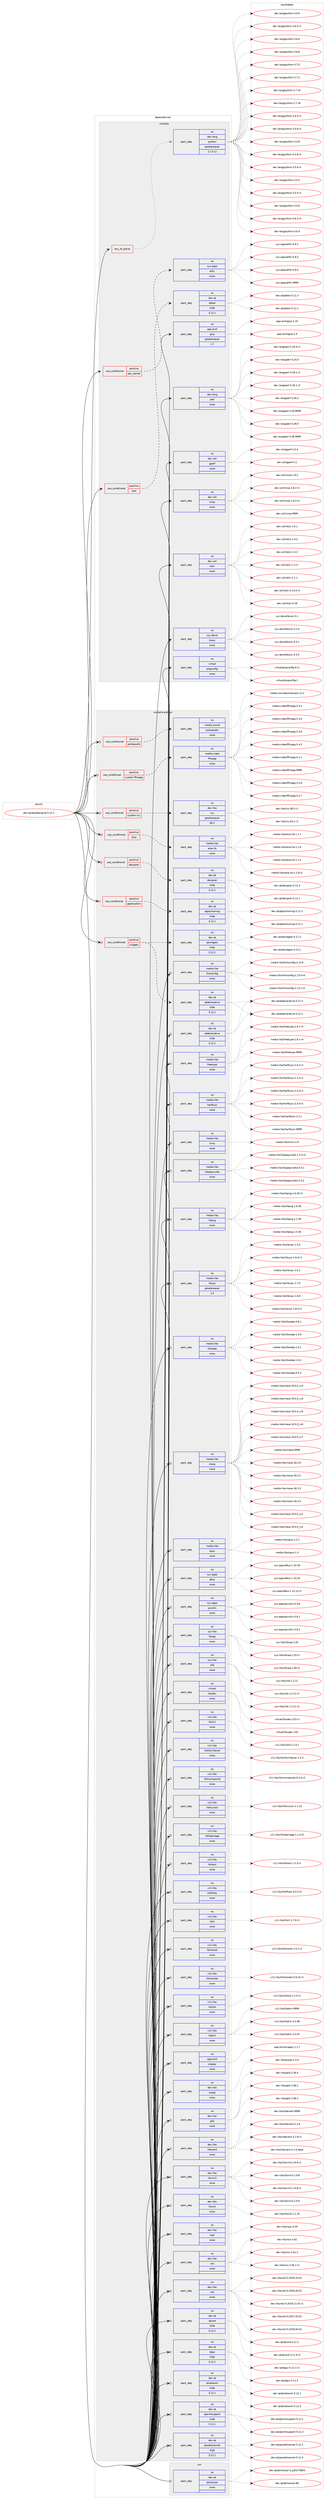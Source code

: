 digraph prolog {

# *************
# Graph options
# *************

newrank=true;
concentrate=true;
compound=true;
graph [rankdir=LR,fontname=Helvetica,fontsize=10,ranksep=1.5];#, ranksep=2.5, nodesep=0.2];
edge  [arrowhead=vee];
node  [fontname=Helvetica,fontsize=10];

# **********
# The ebuild
# **********

subgraph cluster_leftcol {
color=gray;
rank=same;
label=<<i>ebuild</i>>;
id [label="dev-qt/qtwebengine-5.12.1", color=red, width=4, href="../dev-qt/qtwebengine-5.12.1.svg"];
}

# ****************
# The dependencies
# ****************

subgraph cluster_midcol {
color=gray;
label=<<i>dependencies</i>>;
subgraph cluster_compile {
fillcolor="#eeeeee";
style=filled;
label=<<i>compile</i>>;
subgraph any22789 {
dependency1450981 [label=<<TABLE BORDER="0" CELLBORDER="1" CELLSPACING="0" CELLPADDING="4"><TR><TD CELLPADDING="10">any_of_group</TD></TR></TABLE>>, shape=none, color=red];subgraph pack1039882 {
dependency1450982 [label=<<TABLE BORDER="0" CELLBORDER="1" CELLSPACING="0" CELLPADDING="4" WIDTH="220"><TR><TD ROWSPAN="6" CELLPADDING="30">pack_dep</TD></TR><TR><TD WIDTH="110">no</TD></TR><TR><TD>dev-lang</TD></TR><TR><TD>python</TD></TR><TR><TD>greaterequal</TD></TR><TR><TD>2.7.5-r2</TD></TR></TABLE>>, shape=none, color=blue];
}
dependency1450981:e -> dependency1450982:w [weight=20,style="dotted",arrowhead="oinv"];
}
id:e -> dependency1450981:w [weight=20,style="solid",arrowhead="vee"];
subgraph cond387722 {
dependency1450983 [label=<<TABLE BORDER="0" CELLBORDER="1" CELLSPACING="0" CELLPADDING="4"><TR><TD ROWSPAN="3" CELLPADDING="10">use_conditional</TD></TR><TR><TD>positive</TD></TR><TR><TD>pax_kernel</TD></TR></TABLE>>, shape=none, color=red];
subgraph pack1039883 {
dependency1450984 [label=<<TABLE BORDER="0" CELLBORDER="1" CELLSPACING="0" CELLPADDING="4" WIDTH="220"><TR><TD ROWSPAN="6" CELLPADDING="30">pack_dep</TD></TR><TR><TD WIDTH="110">no</TD></TR><TR><TD>sys-apps</TD></TR><TR><TD>elfix</TD></TR><TR><TD>none</TD></TR><TR><TD></TD></TR></TABLE>>, shape=none, color=blue];
}
dependency1450983:e -> dependency1450984:w [weight=20,style="dashed",arrowhead="vee"];
}
id:e -> dependency1450983:w [weight=20,style="solid",arrowhead="vee"];
subgraph cond387723 {
dependency1450985 [label=<<TABLE BORDER="0" CELLBORDER="1" CELLSPACING="0" CELLPADDING="4"><TR><TD ROWSPAN="3" CELLPADDING="10">use_conditional</TD></TR><TR><TD>positive</TD></TR><TR><TD>test</TD></TR></TABLE>>, shape=none, color=red];
subgraph pack1039884 {
dependency1450986 [label=<<TABLE BORDER="0" CELLBORDER="1" CELLSPACING="0" CELLPADDING="4" WIDTH="220"><TR><TD ROWSPAN="6" CELLPADDING="30">pack_dep</TD></TR><TR><TD WIDTH="110">no</TD></TR><TR><TD>dev-qt</TD></TR><TR><TD>qttest</TD></TR><TR><TD>tilde</TD></TR><TR><TD>5.12.1</TD></TR></TABLE>>, shape=none, color=blue];
}
dependency1450985:e -> dependency1450986:w [weight=20,style="dashed",arrowhead="vee"];
}
id:e -> dependency1450985:w [weight=20,style="solid",arrowhead="vee"];
subgraph pack1039885 {
dependency1450987 [label=<<TABLE BORDER="0" CELLBORDER="1" CELLSPACING="0" CELLPADDING="4" WIDTH="220"><TR><TD ROWSPAN="6" CELLPADDING="30">pack_dep</TD></TR><TR><TD WIDTH="110">no</TD></TR><TR><TD>app-arch</TD></TR><TR><TD>gzip</TD></TR><TR><TD>greaterequal</TD></TR><TR><TD>1.7</TD></TR></TABLE>>, shape=none, color=blue];
}
id:e -> dependency1450987:w [weight=20,style="solid",arrowhead="vee"];
subgraph pack1039886 {
dependency1450988 [label=<<TABLE BORDER="0" CELLBORDER="1" CELLSPACING="0" CELLPADDING="4" WIDTH="220"><TR><TD ROWSPAN="6" CELLPADDING="30">pack_dep</TD></TR><TR><TD WIDTH="110">no</TD></TR><TR><TD>dev-lang</TD></TR><TR><TD>perl</TD></TR><TR><TD>none</TD></TR><TR><TD></TD></TR></TABLE>>, shape=none, color=blue];
}
id:e -> dependency1450988:w [weight=20,style="solid",arrowhead="vee"];
subgraph pack1039887 {
dependency1450989 [label=<<TABLE BORDER="0" CELLBORDER="1" CELLSPACING="0" CELLPADDING="4" WIDTH="220"><TR><TD ROWSPAN="6" CELLPADDING="30">pack_dep</TD></TR><TR><TD WIDTH="110">no</TD></TR><TR><TD>dev-util</TD></TR><TR><TD>gperf</TD></TR><TR><TD>none</TD></TR><TR><TD></TD></TR></TABLE>>, shape=none, color=blue];
}
id:e -> dependency1450989:w [weight=20,style="solid",arrowhead="vee"];
subgraph pack1039888 {
dependency1450990 [label=<<TABLE BORDER="0" CELLBORDER="1" CELLSPACING="0" CELLPADDING="4" WIDTH="220"><TR><TD ROWSPAN="6" CELLPADDING="30">pack_dep</TD></TR><TR><TD WIDTH="110">no</TD></TR><TR><TD>dev-util</TD></TR><TR><TD>ninja</TD></TR><TR><TD>none</TD></TR><TR><TD></TD></TR></TABLE>>, shape=none, color=blue];
}
id:e -> dependency1450990:w [weight=20,style="solid",arrowhead="vee"];
subgraph pack1039889 {
dependency1450991 [label=<<TABLE BORDER="0" CELLBORDER="1" CELLSPACING="0" CELLPADDING="4" WIDTH="220"><TR><TD ROWSPAN="6" CELLPADDING="30">pack_dep</TD></TR><TR><TD WIDTH="110">no</TD></TR><TR><TD>dev-util</TD></TR><TR><TD>re2c</TD></TR><TR><TD>none</TD></TR><TR><TD></TD></TR></TABLE>>, shape=none, color=blue];
}
id:e -> dependency1450991:w [weight=20,style="solid",arrowhead="vee"];
subgraph pack1039890 {
dependency1450992 [label=<<TABLE BORDER="0" CELLBORDER="1" CELLSPACING="0" CELLPADDING="4" WIDTH="220"><TR><TD ROWSPAN="6" CELLPADDING="30">pack_dep</TD></TR><TR><TD WIDTH="110">no</TD></TR><TR><TD>sys-devel</TD></TR><TR><TD>bison</TD></TR><TR><TD>none</TD></TR><TR><TD></TD></TR></TABLE>>, shape=none, color=blue];
}
id:e -> dependency1450992:w [weight=20,style="solid",arrowhead="vee"];
subgraph pack1039891 {
dependency1450993 [label=<<TABLE BORDER="0" CELLBORDER="1" CELLSPACING="0" CELLPADDING="4" WIDTH="220"><TR><TD ROWSPAN="6" CELLPADDING="30">pack_dep</TD></TR><TR><TD WIDTH="110">no</TD></TR><TR><TD>virtual</TD></TR><TR><TD>pkgconfig</TD></TR><TR><TD>none</TD></TR><TR><TD></TD></TR></TABLE>>, shape=none, color=blue];
}
id:e -> dependency1450993:w [weight=20,style="solid",arrowhead="vee"];
}
subgraph cluster_compileandrun {
fillcolor="#eeeeee";
style=filled;
label=<<i>compile and run</i>>;
subgraph cond387724 {
dependency1450994 [label=<<TABLE BORDER="0" CELLBORDER="1" CELLSPACING="0" CELLPADDING="4"><TR><TD ROWSPAN="3" CELLPADDING="10">use_conditional</TD></TR><TR><TD>positive</TD></TR><TR><TD>alsa</TD></TR></TABLE>>, shape=none, color=red];
subgraph pack1039892 {
dependency1450995 [label=<<TABLE BORDER="0" CELLBORDER="1" CELLSPACING="0" CELLPADDING="4" WIDTH="220"><TR><TD ROWSPAN="6" CELLPADDING="30">pack_dep</TD></TR><TR><TD WIDTH="110">no</TD></TR><TR><TD>media-libs</TD></TR><TR><TD>alsa-lib</TD></TR><TR><TD>none</TD></TR><TR><TD></TD></TR></TABLE>>, shape=none, color=blue];
}
dependency1450994:e -> dependency1450995:w [weight=20,style="dashed",arrowhead="vee"];
}
id:e -> dependency1450994:w [weight=20,style="solid",arrowhead="odotvee"];
subgraph cond387725 {
dependency1450996 [label=<<TABLE BORDER="0" CELLBORDER="1" CELLSPACING="0" CELLPADDING="4"><TR><TD ROWSPAN="3" CELLPADDING="10">use_conditional</TD></TR><TR><TD>positive</TD></TR><TR><TD>designer</TD></TR></TABLE>>, shape=none, color=red];
subgraph pack1039893 {
dependency1450997 [label=<<TABLE BORDER="0" CELLBORDER="1" CELLSPACING="0" CELLPADDING="4" WIDTH="220"><TR><TD ROWSPAN="6" CELLPADDING="30">pack_dep</TD></TR><TR><TD WIDTH="110">no</TD></TR><TR><TD>dev-qt</TD></TR><TR><TD>designer</TD></TR><TR><TD>tilde</TD></TR><TR><TD>5.12.1</TD></TR></TABLE>>, shape=none, color=blue];
}
dependency1450996:e -> dependency1450997:w [weight=20,style="dashed",arrowhead="vee"];
}
id:e -> dependency1450996:w [weight=20,style="solid",arrowhead="odotvee"];
subgraph cond387726 {
dependency1450998 [label=<<TABLE BORDER="0" CELLBORDER="1" CELLSPACING="0" CELLPADDING="4"><TR><TD ROWSPAN="3" CELLPADDING="10">use_conditional</TD></TR><TR><TD>positive</TD></TR><TR><TD>geolocation</TD></TR></TABLE>>, shape=none, color=red];
subgraph pack1039894 {
dependency1450999 [label=<<TABLE BORDER="0" CELLBORDER="1" CELLSPACING="0" CELLPADDING="4" WIDTH="220"><TR><TD ROWSPAN="6" CELLPADDING="30">pack_dep</TD></TR><TR><TD WIDTH="110">no</TD></TR><TR><TD>dev-qt</TD></TR><TR><TD>qtpositioning</TD></TR><TR><TD>tilde</TD></TR><TR><TD>5.12.1</TD></TR></TABLE>>, shape=none, color=blue];
}
dependency1450998:e -> dependency1450999:w [weight=20,style="dashed",arrowhead="vee"];
}
id:e -> dependency1450998:w [weight=20,style="solid",arrowhead="odotvee"];
subgraph cond387727 {
dependency1451000 [label=<<TABLE BORDER="0" CELLBORDER="1" CELLSPACING="0" CELLPADDING="4"><TR><TD ROWSPAN="3" CELLPADDING="10">use_conditional</TD></TR><TR><TD>positive</TD></TR><TR><TD>pulseaudio</TD></TR></TABLE>>, shape=none, color=red];
subgraph pack1039895 {
dependency1451001 [label=<<TABLE BORDER="0" CELLBORDER="1" CELLSPACING="0" CELLPADDING="4" WIDTH="220"><TR><TD ROWSPAN="6" CELLPADDING="30">pack_dep</TD></TR><TR><TD WIDTH="110">no</TD></TR><TR><TD>media-sound</TD></TR><TR><TD>pulseaudio</TD></TR><TR><TD>none</TD></TR><TR><TD></TD></TR></TABLE>>, shape=none, color=blue];
}
dependency1451000:e -> dependency1451001:w [weight=20,style="dashed",arrowhead="vee"];
}
id:e -> dependency1451000:w [weight=20,style="solid",arrowhead="odotvee"];
subgraph cond387728 {
dependency1451002 [label=<<TABLE BORDER="0" CELLBORDER="1" CELLSPACING="0" CELLPADDING="4"><TR><TD ROWSPAN="3" CELLPADDING="10">use_conditional</TD></TR><TR><TD>positive</TD></TR><TR><TD>system-ffmpeg</TD></TR></TABLE>>, shape=none, color=red];
subgraph pack1039896 {
dependency1451003 [label=<<TABLE BORDER="0" CELLBORDER="1" CELLSPACING="0" CELLPADDING="4" WIDTH="220"><TR><TD ROWSPAN="6" CELLPADDING="30">pack_dep</TD></TR><TR><TD WIDTH="110">no</TD></TR><TR><TD>media-video</TD></TR><TR><TD>ffmpeg</TD></TR><TR><TD>none</TD></TR><TR><TD></TD></TR></TABLE>>, shape=none, color=blue];
}
dependency1451002:e -> dependency1451003:w [weight=20,style="dashed",arrowhead="vee"];
}
id:e -> dependency1451002:w [weight=20,style="solid",arrowhead="odotvee"];
subgraph cond387729 {
dependency1451004 [label=<<TABLE BORDER="0" CELLBORDER="1" CELLSPACING="0" CELLPADDING="4"><TR><TD ROWSPAN="3" CELLPADDING="10">use_conditional</TD></TR><TR><TD>positive</TD></TR><TR><TD>system-icu</TD></TR></TABLE>>, shape=none, color=red];
subgraph pack1039897 {
dependency1451005 [label=<<TABLE BORDER="0" CELLBORDER="1" CELLSPACING="0" CELLPADDING="4" WIDTH="220"><TR><TD ROWSPAN="6" CELLPADDING="30">pack_dep</TD></TR><TR><TD WIDTH="110">no</TD></TR><TR><TD>dev-libs</TD></TR><TR><TD>icu</TD></TR><TR><TD>greaterequal</TD></TR><TR><TD>60.2</TD></TR></TABLE>>, shape=none, color=blue];
}
dependency1451004:e -> dependency1451005:w [weight=20,style="dashed",arrowhead="vee"];
}
id:e -> dependency1451004:w [weight=20,style="solid",arrowhead="odotvee"];
subgraph cond387730 {
dependency1451006 [label=<<TABLE BORDER="0" CELLBORDER="1" CELLSPACING="0" CELLPADDING="4"><TR><TD ROWSPAN="3" CELLPADDING="10">use_conditional</TD></TR><TR><TD>positive</TD></TR><TR><TD>widgets</TD></TR></TABLE>>, shape=none, color=red];
subgraph pack1039898 {
dependency1451007 [label=<<TABLE BORDER="0" CELLBORDER="1" CELLSPACING="0" CELLPADDING="4" WIDTH="220"><TR><TD ROWSPAN="6" CELLPADDING="30">pack_dep</TD></TR><TR><TD WIDTH="110">no</TD></TR><TR><TD>dev-qt</TD></TR><TR><TD>qtdeclarative</TD></TR><TR><TD>tilde</TD></TR><TR><TD>5.12.1</TD></TR></TABLE>>, shape=none, color=blue];
}
dependency1451006:e -> dependency1451007:w [weight=20,style="dashed",arrowhead="vee"];
subgraph pack1039899 {
dependency1451008 [label=<<TABLE BORDER="0" CELLBORDER="1" CELLSPACING="0" CELLPADDING="4" WIDTH="220"><TR><TD ROWSPAN="6" CELLPADDING="30">pack_dep</TD></TR><TR><TD WIDTH="110">no</TD></TR><TR><TD>dev-qt</TD></TR><TR><TD>qtwidgets</TD></TR><TR><TD>tilde</TD></TR><TR><TD>5.12.1</TD></TR></TABLE>>, shape=none, color=blue];
}
dependency1451006:e -> dependency1451008:w [weight=20,style="dashed",arrowhead="vee"];
}
id:e -> dependency1451006:w [weight=20,style="solid",arrowhead="odotvee"];
subgraph pack1039900 {
dependency1451009 [label=<<TABLE BORDER="0" CELLBORDER="1" CELLSPACING="0" CELLPADDING="4" WIDTH="220"><TR><TD ROWSPAN="6" CELLPADDING="30">pack_dep</TD></TR><TR><TD WIDTH="110">no</TD></TR><TR><TD>app-arch</TD></TR><TR><TD>snappy</TD></TR><TR><TD>none</TD></TR><TR><TD></TD></TR></TABLE>>, shape=none, color=blue];
}
id:e -> dependency1451009:w [weight=20,style="solid",arrowhead="odotvee"];
subgraph pack1039901 {
dependency1451010 [label=<<TABLE BORDER="0" CELLBORDER="1" CELLSPACING="0" CELLPADDING="4" WIDTH="220"><TR><TD ROWSPAN="6" CELLPADDING="30">pack_dep</TD></TR><TR><TD WIDTH="110">no</TD></TR><TR><TD>dev-libs</TD></TR><TR><TD>expat</TD></TR><TR><TD>none</TD></TR><TR><TD></TD></TR></TABLE>>, shape=none, color=blue];
}
id:e -> dependency1451010:w [weight=20,style="solid",arrowhead="odotvee"];
subgraph pack1039902 {
dependency1451011 [label=<<TABLE BORDER="0" CELLBORDER="1" CELLSPACING="0" CELLPADDING="4" WIDTH="220"><TR><TD ROWSPAN="6" CELLPADDING="30">pack_dep</TD></TR><TR><TD WIDTH="110">no</TD></TR><TR><TD>dev-libs</TD></TR><TR><TD>glib</TD></TR><TR><TD>none</TD></TR><TR><TD></TD></TR></TABLE>>, shape=none, color=blue];
}
id:e -> dependency1451011:w [weight=20,style="solid",arrowhead="odotvee"];
subgraph pack1039903 {
dependency1451012 [label=<<TABLE BORDER="0" CELLBORDER="1" CELLSPACING="0" CELLPADDING="4" WIDTH="220"><TR><TD ROWSPAN="6" CELLPADDING="30">pack_dep</TD></TR><TR><TD WIDTH="110">no</TD></TR><TR><TD>dev-libs</TD></TR><TR><TD>libevent</TD></TR><TR><TD>none</TD></TR><TR><TD></TD></TR></TABLE>>, shape=none, color=blue];
}
id:e -> dependency1451012:w [weight=20,style="solid",arrowhead="odotvee"];
subgraph pack1039904 {
dependency1451013 [label=<<TABLE BORDER="0" CELLBORDER="1" CELLSPACING="0" CELLPADDING="4" WIDTH="220"><TR><TD ROWSPAN="6" CELLPADDING="30">pack_dep</TD></TR><TR><TD WIDTH="110">no</TD></TR><TR><TD>dev-libs</TD></TR><TR><TD>libxml2</TD></TR><TR><TD>none</TD></TR><TR><TD></TD></TR></TABLE>>, shape=none, color=blue];
}
id:e -> dependency1451013:w [weight=20,style="solid",arrowhead="odotvee"];
subgraph pack1039905 {
dependency1451014 [label=<<TABLE BORDER="0" CELLBORDER="1" CELLSPACING="0" CELLPADDING="4" WIDTH="220"><TR><TD ROWSPAN="6" CELLPADDING="30">pack_dep</TD></TR><TR><TD WIDTH="110">no</TD></TR><TR><TD>dev-libs</TD></TR><TR><TD>libxslt</TD></TR><TR><TD>none</TD></TR><TR><TD></TD></TR></TABLE>>, shape=none, color=blue];
}
id:e -> dependency1451014:w [weight=20,style="solid",arrowhead="odotvee"];
subgraph pack1039906 {
dependency1451015 [label=<<TABLE BORDER="0" CELLBORDER="1" CELLSPACING="0" CELLPADDING="4" WIDTH="220"><TR><TD ROWSPAN="6" CELLPADDING="30">pack_dep</TD></TR><TR><TD WIDTH="110">no</TD></TR><TR><TD>dev-libs</TD></TR><TR><TD>nspr</TD></TR><TR><TD>none</TD></TR><TR><TD></TD></TR></TABLE>>, shape=none, color=blue];
}
id:e -> dependency1451015:w [weight=20,style="solid",arrowhead="odotvee"];
subgraph pack1039907 {
dependency1451016 [label=<<TABLE BORDER="0" CELLBORDER="1" CELLSPACING="0" CELLPADDING="4" WIDTH="220"><TR><TD ROWSPAN="6" CELLPADDING="30">pack_dep</TD></TR><TR><TD WIDTH="110">no</TD></TR><TR><TD>dev-libs</TD></TR><TR><TD>nss</TD></TR><TR><TD>none</TD></TR><TR><TD></TD></TR></TABLE>>, shape=none, color=blue];
}
id:e -> dependency1451016:w [weight=20,style="solid",arrowhead="odotvee"];
subgraph pack1039908 {
dependency1451017 [label=<<TABLE BORDER="0" CELLBORDER="1" CELLSPACING="0" CELLPADDING="4" WIDTH="220"><TR><TD ROWSPAN="6" CELLPADDING="30">pack_dep</TD></TR><TR><TD WIDTH="110">no</TD></TR><TR><TD>dev-libs</TD></TR><TR><TD>re2</TD></TR><TR><TD>none</TD></TR><TR><TD></TD></TR></TABLE>>, shape=none, color=blue];
}
id:e -> dependency1451017:w [weight=20,style="solid",arrowhead="odotvee"];
subgraph pack1039909 {
dependency1451018 [label=<<TABLE BORDER="0" CELLBORDER="1" CELLSPACING="0" CELLPADDING="4" WIDTH="220"><TR><TD ROWSPAN="6" CELLPADDING="30">pack_dep</TD></TR><TR><TD WIDTH="110">no</TD></TR><TR><TD>dev-qt</TD></TR><TR><TD>qtcore</TD></TR><TR><TD>tilde</TD></TR><TR><TD>5.12.1</TD></TR></TABLE>>, shape=none, color=blue];
}
id:e -> dependency1451018:w [weight=20,style="solid",arrowhead="odotvee"];
subgraph pack1039910 {
dependency1451019 [label=<<TABLE BORDER="0" CELLBORDER="1" CELLSPACING="0" CELLPADDING="4" WIDTH="220"><TR><TD ROWSPAN="6" CELLPADDING="30">pack_dep</TD></TR><TR><TD WIDTH="110">no</TD></TR><TR><TD>dev-qt</TD></TR><TR><TD>qtdeclarative</TD></TR><TR><TD>tilde</TD></TR><TR><TD>5.12.1</TD></TR></TABLE>>, shape=none, color=blue];
}
id:e -> dependency1451019:w [weight=20,style="solid",arrowhead="odotvee"];
subgraph pack1039911 {
dependency1451020 [label=<<TABLE BORDER="0" CELLBORDER="1" CELLSPACING="0" CELLPADDING="4" WIDTH="220"><TR><TD ROWSPAN="6" CELLPADDING="30">pack_dep</TD></TR><TR><TD WIDTH="110">no</TD></TR><TR><TD>dev-qt</TD></TR><TR><TD>qtgui</TD></TR><TR><TD>tilde</TD></TR><TR><TD>5.12.1</TD></TR></TABLE>>, shape=none, color=blue];
}
id:e -> dependency1451020:w [weight=20,style="solid",arrowhead="odotvee"];
subgraph pack1039912 {
dependency1451021 [label=<<TABLE BORDER="0" CELLBORDER="1" CELLSPACING="0" CELLPADDING="4" WIDTH="220"><TR><TD ROWSPAN="6" CELLPADDING="30">pack_dep</TD></TR><TR><TD WIDTH="110">no</TD></TR><TR><TD>dev-qt</TD></TR><TR><TD>qtnetwork</TD></TR><TR><TD>tilde</TD></TR><TR><TD>5.12.1</TD></TR></TABLE>>, shape=none, color=blue];
}
id:e -> dependency1451021:w [weight=20,style="solid",arrowhead="odotvee"];
subgraph pack1039913 {
dependency1451022 [label=<<TABLE BORDER="0" CELLBORDER="1" CELLSPACING="0" CELLPADDING="4" WIDTH="220"><TR><TD ROWSPAN="6" CELLPADDING="30">pack_dep</TD></TR><TR><TD WIDTH="110">no</TD></TR><TR><TD>dev-qt</TD></TR><TR><TD>qtprintsupport</TD></TR><TR><TD>tilde</TD></TR><TR><TD>5.12.1</TD></TR></TABLE>>, shape=none, color=blue];
}
id:e -> dependency1451022:w [weight=20,style="solid",arrowhead="odotvee"];
subgraph pack1039914 {
dependency1451023 [label=<<TABLE BORDER="0" CELLBORDER="1" CELLSPACING="0" CELLPADDING="4" WIDTH="220"><TR><TD ROWSPAN="6" CELLPADDING="30">pack_dep</TD></TR><TR><TD WIDTH="110">no</TD></TR><TR><TD>dev-qt</TD></TR><TR><TD>qtwebchannel</TD></TR><TR><TD>tilde</TD></TR><TR><TD>5.12.1</TD></TR></TABLE>>, shape=none, color=blue];
}
id:e -> dependency1451023:w [weight=20,style="solid",arrowhead="odotvee"];
subgraph pack1039915 {
dependency1451024 [label=<<TABLE BORDER="0" CELLBORDER="1" CELLSPACING="0" CELLPADDING="4" WIDTH="220"><TR><TD ROWSPAN="6" CELLPADDING="30">pack_dep</TD></TR><TR><TD WIDTH="110">no</TD></TR><TR><TD>media-libs</TD></TR><TR><TD>fontconfig</TD></TR><TR><TD>none</TD></TR><TR><TD></TD></TR></TABLE>>, shape=none, color=blue];
}
id:e -> dependency1451024:w [weight=20,style="solid",arrowhead="odotvee"];
subgraph pack1039916 {
dependency1451025 [label=<<TABLE BORDER="0" CELLBORDER="1" CELLSPACING="0" CELLPADDING="4" WIDTH="220"><TR><TD ROWSPAN="6" CELLPADDING="30">pack_dep</TD></TR><TR><TD WIDTH="110">no</TD></TR><TR><TD>media-libs</TD></TR><TR><TD>freetype</TD></TR><TR><TD>none</TD></TR><TR><TD></TD></TR></TABLE>>, shape=none, color=blue];
}
id:e -> dependency1451025:w [weight=20,style="solid",arrowhead="odotvee"];
subgraph pack1039917 {
dependency1451026 [label=<<TABLE BORDER="0" CELLBORDER="1" CELLSPACING="0" CELLPADDING="4" WIDTH="220"><TR><TD ROWSPAN="6" CELLPADDING="30">pack_dep</TD></TR><TR><TD WIDTH="110">no</TD></TR><TR><TD>media-libs</TD></TR><TR><TD>harfbuzz</TD></TR><TR><TD>none</TD></TR><TR><TD></TD></TR></TABLE>>, shape=none, color=blue];
}
id:e -> dependency1451026:w [weight=20,style="solid",arrowhead="odotvee"];
subgraph pack1039918 {
dependency1451027 [label=<<TABLE BORDER="0" CELLBORDER="1" CELLSPACING="0" CELLPADDING="4" WIDTH="220"><TR><TD ROWSPAN="6" CELLPADDING="30">pack_dep</TD></TR><TR><TD WIDTH="110">no</TD></TR><TR><TD>media-libs</TD></TR><TR><TD>lcms</TD></TR><TR><TD>none</TD></TR><TR><TD></TD></TR></TABLE>>, shape=none, color=blue];
}
id:e -> dependency1451027:w [weight=20,style="solid",arrowhead="odotvee"];
subgraph pack1039919 {
dependency1451028 [label=<<TABLE BORDER="0" CELLBORDER="1" CELLSPACING="0" CELLPADDING="4" WIDTH="220"><TR><TD ROWSPAN="6" CELLPADDING="30">pack_dep</TD></TR><TR><TD WIDTH="110">no</TD></TR><TR><TD>media-libs</TD></TR><TR><TD>libjpeg-turbo</TD></TR><TR><TD>none</TD></TR><TR><TD></TD></TR></TABLE>>, shape=none, color=blue];
}
id:e -> dependency1451028:w [weight=20,style="solid",arrowhead="odotvee"];
subgraph pack1039920 {
dependency1451029 [label=<<TABLE BORDER="0" CELLBORDER="1" CELLSPACING="0" CELLPADDING="4" WIDTH="220"><TR><TD ROWSPAN="6" CELLPADDING="30">pack_dep</TD></TR><TR><TD WIDTH="110">no</TD></TR><TR><TD>media-libs</TD></TR><TR><TD>libpng</TD></TR><TR><TD>none</TD></TR><TR><TD></TD></TR></TABLE>>, shape=none, color=blue];
}
id:e -> dependency1451029:w [weight=20,style="solid",arrowhead="odotvee"];
subgraph pack1039921 {
dependency1451030 [label=<<TABLE BORDER="0" CELLBORDER="1" CELLSPACING="0" CELLPADDING="4" WIDTH="220"><TR><TD ROWSPAN="6" CELLPADDING="30">pack_dep</TD></TR><TR><TD WIDTH="110">no</TD></TR><TR><TD>media-libs</TD></TR><TR><TD>libvpx</TD></TR><TR><TD>greaterequal</TD></TR><TR><TD>1.5</TD></TR></TABLE>>, shape=none, color=blue];
}
id:e -> dependency1451030:w [weight=20,style="solid",arrowhead="odotvee"];
subgraph pack1039922 {
dependency1451031 [label=<<TABLE BORDER="0" CELLBORDER="1" CELLSPACING="0" CELLPADDING="4" WIDTH="220"><TR><TD ROWSPAN="6" CELLPADDING="30">pack_dep</TD></TR><TR><TD WIDTH="110">no</TD></TR><TR><TD>media-libs</TD></TR><TR><TD>libwebp</TD></TR><TR><TD>none</TD></TR><TR><TD></TD></TR></TABLE>>, shape=none, color=blue];
}
id:e -> dependency1451031:w [weight=20,style="solid",arrowhead="odotvee"];
subgraph pack1039923 {
dependency1451032 [label=<<TABLE BORDER="0" CELLBORDER="1" CELLSPACING="0" CELLPADDING="4" WIDTH="220"><TR><TD ROWSPAN="6" CELLPADDING="30">pack_dep</TD></TR><TR><TD WIDTH="110">no</TD></TR><TR><TD>media-libs</TD></TR><TR><TD>mesa</TD></TR><TR><TD>none</TD></TR><TR><TD></TD></TR></TABLE>>, shape=none, color=blue];
}
id:e -> dependency1451032:w [weight=20,style="solid",arrowhead="odotvee"];
subgraph pack1039924 {
dependency1451033 [label=<<TABLE BORDER="0" CELLBORDER="1" CELLSPACING="0" CELLPADDING="4" WIDTH="220"><TR><TD ROWSPAN="6" CELLPADDING="30">pack_dep</TD></TR><TR><TD WIDTH="110">no</TD></TR><TR><TD>media-libs</TD></TR><TR><TD>opus</TD></TR><TR><TD>none</TD></TR><TR><TD></TD></TR></TABLE>>, shape=none, color=blue];
}
id:e -> dependency1451033:w [weight=20,style="solid",arrowhead="odotvee"];
subgraph pack1039925 {
dependency1451034 [label=<<TABLE BORDER="0" CELLBORDER="1" CELLSPACING="0" CELLPADDING="4" WIDTH="220"><TR><TD ROWSPAN="6" CELLPADDING="30">pack_dep</TD></TR><TR><TD WIDTH="110">no</TD></TR><TR><TD>sys-apps</TD></TR><TR><TD>dbus</TD></TR><TR><TD>none</TD></TR><TR><TD></TD></TR></TABLE>>, shape=none, color=blue];
}
id:e -> dependency1451034:w [weight=20,style="solid",arrowhead="odotvee"];
subgraph pack1039926 {
dependency1451035 [label=<<TABLE BORDER="0" CELLBORDER="1" CELLSPACING="0" CELLPADDING="4" WIDTH="220"><TR><TD ROWSPAN="6" CELLPADDING="30">pack_dep</TD></TR><TR><TD WIDTH="110">no</TD></TR><TR><TD>sys-apps</TD></TR><TR><TD>pciutils</TD></TR><TR><TD>none</TD></TR><TR><TD></TD></TR></TABLE>>, shape=none, color=blue];
}
id:e -> dependency1451035:w [weight=20,style="solid",arrowhead="odotvee"];
subgraph pack1039927 {
dependency1451036 [label=<<TABLE BORDER="0" CELLBORDER="1" CELLSPACING="0" CELLPADDING="4" WIDTH="220"><TR><TD ROWSPAN="6" CELLPADDING="30">pack_dep</TD></TR><TR><TD WIDTH="110">no</TD></TR><TR><TD>sys-libs</TD></TR><TR><TD>libcap</TD></TR><TR><TD>none</TD></TR><TR><TD></TD></TR></TABLE>>, shape=none, color=blue];
}
id:e -> dependency1451036:w [weight=20,style="solid",arrowhead="odotvee"];
subgraph pack1039928 {
dependency1451037 [label=<<TABLE BORDER="0" CELLBORDER="1" CELLSPACING="0" CELLPADDING="4" WIDTH="220"><TR><TD ROWSPAN="6" CELLPADDING="30">pack_dep</TD></TR><TR><TD WIDTH="110">no</TD></TR><TR><TD>sys-libs</TD></TR><TR><TD>zlib</TD></TR><TR><TD>none</TD></TR><TR><TD></TD></TR></TABLE>>, shape=none, color=blue];
}
id:e -> dependency1451037:w [weight=20,style="solid",arrowhead="odotvee"];
subgraph pack1039929 {
dependency1451038 [label=<<TABLE BORDER="0" CELLBORDER="1" CELLSPACING="0" CELLPADDING="4" WIDTH="220"><TR><TD ROWSPAN="6" CELLPADDING="30">pack_dep</TD></TR><TR><TD WIDTH="110">no</TD></TR><TR><TD>virtual</TD></TR><TR><TD>libudev</TD></TR><TR><TD>none</TD></TR><TR><TD></TD></TR></TABLE>>, shape=none, color=blue];
}
id:e -> dependency1451038:w [weight=20,style="solid",arrowhead="odotvee"];
subgraph pack1039930 {
dependency1451039 [label=<<TABLE BORDER="0" CELLBORDER="1" CELLSPACING="0" CELLPADDING="4" WIDTH="220"><TR><TD ROWSPAN="6" CELLPADDING="30">pack_dep</TD></TR><TR><TD WIDTH="110">no</TD></TR><TR><TD>x11-libs</TD></TR><TR><TD>libX11</TD></TR><TR><TD>none</TD></TR><TR><TD></TD></TR></TABLE>>, shape=none, color=blue];
}
id:e -> dependency1451039:w [weight=20,style="solid",arrowhead="odotvee"];
subgraph pack1039931 {
dependency1451040 [label=<<TABLE BORDER="0" CELLBORDER="1" CELLSPACING="0" CELLPADDING="4" WIDTH="220"><TR><TD ROWSPAN="6" CELLPADDING="30">pack_dep</TD></TR><TR><TD WIDTH="110">no</TD></TR><TR><TD>x11-libs</TD></TR><TR><TD>libXScrnSaver</TD></TR><TR><TD>none</TD></TR><TR><TD></TD></TR></TABLE>>, shape=none, color=blue];
}
id:e -> dependency1451040:w [weight=20,style="solid",arrowhead="odotvee"];
subgraph pack1039932 {
dependency1451041 [label=<<TABLE BORDER="0" CELLBORDER="1" CELLSPACING="0" CELLPADDING="4" WIDTH="220"><TR><TD ROWSPAN="6" CELLPADDING="30">pack_dep</TD></TR><TR><TD WIDTH="110">no</TD></TR><TR><TD>x11-libs</TD></TR><TR><TD>libXcomposite</TD></TR><TR><TD>none</TD></TR><TR><TD></TD></TR></TABLE>>, shape=none, color=blue];
}
id:e -> dependency1451041:w [weight=20,style="solid",arrowhead="odotvee"];
subgraph pack1039933 {
dependency1451042 [label=<<TABLE BORDER="0" CELLBORDER="1" CELLSPACING="0" CELLPADDING="4" WIDTH="220"><TR><TD ROWSPAN="6" CELLPADDING="30">pack_dep</TD></TR><TR><TD WIDTH="110">no</TD></TR><TR><TD>x11-libs</TD></TR><TR><TD>libXcursor</TD></TR><TR><TD>none</TD></TR><TR><TD></TD></TR></TABLE>>, shape=none, color=blue];
}
id:e -> dependency1451042:w [weight=20,style="solid",arrowhead="odotvee"];
subgraph pack1039934 {
dependency1451043 [label=<<TABLE BORDER="0" CELLBORDER="1" CELLSPACING="0" CELLPADDING="4" WIDTH="220"><TR><TD ROWSPAN="6" CELLPADDING="30">pack_dep</TD></TR><TR><TD WIDTH="110">no</TD></TR><TR><TD>x11-libs</TD></TR><TR><TD>libXdamage</TD></TR><TR><TD>none</TD></TR><TR><TD></TD></TR></TABLE>>, shape=none, color=blue];
}
id:e -> dependency1451043:w [weight=20,style="solid",arrowhead="odotvee"];
subgraph pack1039935 {
dependency1451044 [label=<<TABLE BORDER="0" CELLBORDER="1" CELLSPACING="0" CELLPADDING="4" WIDTH="220"><TR><TD ROWSPAN="6" CELLPADDING="30">pack_dep</TD></TR><TR><TD WIDTH="110">no</TD></TR><TR><TD>x11-libs</TD></TR><TR><TD>libXext</TD></TR><TR><TD>none</TD></TR><TR><TD></TD></TR></TABLE>>, shape=none, color=blue];
}
id:e -> dependency1451044:w [weight=20,style="solid",arrowhead="odotvee"];
subgraph pack1039936 {
dependency1451045 [label=<<TABLE BORDER="0" CELLBORDER="1" CELLSPACING="0" CELLPADDING="4" WIDTH="220"><TR><TD ROWSPAN="6" CELLPADDING="30">pack_dep</TD></TR><TR><TD WIDTH="110">no</TD></TR><TR><TD>x11-libs</TD></TR><TR><TD>libXfixes</TD></TR><TR><TD>none</TD></TR><TR><TD></TD></TR></TABLE>>, shape=none, color=blue];
}
id:e -> dependency1451045:w [weight=20,style="solid",arrowhead="odotvee"];
subgraph pack1039937 {
dependency1451046 [label=<<TABLE BORDER="0" CELLBORDER="1" CELLSPACING="0" CELLPADDING="4" WIDTH="220"><TR><TD ROWSPAN="6" CELLPADDING="30">pack_dep</TD></TR><TR><TD WIDTH="110">no</TD></TR><TR><TD>x11-libs</TD></TR><TR><TD>libXi</TD></TR><TR><TD>none</TD></TR><TR><TD></TD></TR></TABLE>>, shape=none, color=blue];
}
id:e -> dependency1451046:w [weight=20,style="solid",arrowhead="odotvee"];
subgraph pack1039938 {
dependency1451047 [label=<<TABLE BORDER="0" CELLBORDER="1" CELLSPACING="0" CELLPADDING="4" WIDTH="220"><TR><TD ROWSPAN="6" CELLPADDING="30">pack_dep</TD></TR><TR><TD WIDTH="110">no</TD></TR><TR><TD>x11-libs</TD></TR><TR><TD>libXrandr</TD></TR><TR><TD>none</TD></TR><TR><TD></TD></TR></TABLE>>, shape=none, color=blue];
}
id:e -> dependency1451047:w [weight=20,style="solid",arrowhead="odotvee"];
subgraph pack1039939 {
dependency1451048 [label=<<TABLE BORDER="0" CELLBORDER="1" CELLSPACING="0" CELLPADDING="4" WIDTH="220"><TR><TD ROWSPAN="6" CELLPADDING="30">pack_dep</TD></TR><TR><TD WIDTH="110">no</TD></TR><TR><TD>x11-libs</TD></TR><TR><TD>libXrender</TD></TR><TR><TD>none</TD></TR><TR><TD></TD></TR></TABLE>>, shape=none, color=blue];
}
id:e -> dependency1451048:w [weight=20,style="solid",arrowhead="odotvee"];
subgraph pack1039940 {
dependency1451049 [label=<<TABLE BORDER="0" CELLBORDER="1" CELLSPACING="0" CELLPADDING="4" WIDTH="220"><TR><TD ROWSPAN="6" CELLPADDING="30">pack_dep</TD></TR><TR><TD WIDTH="110">no</TD></TR><TR><TD>x11-libs</TD></TR><TR><TD>libXtst</TD></TR><TR><TD>none</TD></TR><TR><TD></TD></TR></TABLE>>, shape=none, color=blue];
}
id:e -> dependency1451049:w [weight=20,style="solid",arrowhead="odotvee"];
subgraph pack1039941 {
dependency1451050 [label=<<TABLE BORDER="0" CELLBORDER="1" CELLSPACING="0" CELLPADDING="4" WIDTH="220"><TR><TD ROWSPAN="6" CELLPADDING="30">pack_dep</TD></TR><TR><TD WIDTH="110">no</TD></TR><TR><TD>x11-libs</TD></TR><TR><TD>libdrm</TD></TR><TR><TD>none</TD></TR><TR><TD></TD></TR></TABLE>>, shape=none, color=blue];
}
id:e -> dependency1451050:w [weight=20,style="solid",arrowhead="odotvee"];
}
subgraph cluster_run {
fillcolor="#eeeeee";
style=filled;
label=<<i>run</i>>;
subgraph pack1039942 {
dependency1451051 [label=<<TABLE BORDER="0" CELLBORDER="1" CELLSPACING="0" CELLPADDING="4" WIDTH="220"><TR><TD ROWSPAN="6" CELLPADDING="30">pack_dep</TD></TR><TR><TD WIDTH="110">no</TD></TR><TR><TD>dev-qt</TD></TR><TR><TD>qtchooser</TD></TR><TR><TD>none</TD></TR><TR><TD></TD></TR></TABLE>>, shape=none, color=blue];
}
id:e -> dependency1451051:w [weight=20,style="solid",arrowhead="odot"];
}
}

# **************
# The candidates
# **************

subgraph cluster_choices {
rank=same;
color=gray;
label=<<i>candidates</i>>;

subgraph choice1039882 {
color=black;
nodesep=1;
choice10010111845108971101034711212111610411111045504655464953 [label="dev-lang/python-2.7.15", color=red, width=4,href="../dev-lang/python-2.7.15.svg"];
choice10010111845108971101034711212111610411111045504655464954 [label="dev-lang/python-2.7.16", color=red, width=4,href="../dev-lang/python-2.7.16.svg"];
choice1001011184510897110103471121211161041111104551465246534511449 [label="dev-lang/python-3.4.5-r1", color=red, width=4,href="../dev-lang/python-3.4.5-r1.svg"];
choice1001011184510897110103471121211161041111104551465246544511449 [label="dev-lang/python-3.4.6-r1", color=red, width=4,href="../dev-lang/python-3.4.6-r1.svg"];
choice100101118451089711010347112121116104111110455146524656 [label="dev-lang/python-3.4.8", color=red, width=4,href="../dev-lang/python-3.4.8.svg"];
choice1001011184510897110103471121211161041111104551465246564511449 [label="dev-lang/python-3.4.8-r1", color=red, width=4,href="../dev-lang/python-3.4.8-r1.svg"];
choice1001011184510897110103471121211161041111104551465346524511449 [label="dev-lang/python-3.5.4-r1", color=red, width=4,href="../dev-lang/python-3.5.4-r1.svg"];
choice100101118451089711010347112121116104111110455146534653 [label="dev-lang/python-3.5.5", color=red, width=4,href="../dev-lang/python-3.5.5.svg"];
choice1001011184510897110103471121211161041111104551465346534511449 [label="dev-lang/python-3.5.5-r1", color=red, width=4,href="../dev-lang/python-3.5.5-r1.svg"];
choice100101118451089711010347112121116104111110455146534654 [label="dev-lang/python-3.5.6", color=red, width=4,href="../dev-lang/python-3.5.6.svg"];
choice1001011184510897110103471121211161041111104551465446514511449 [label="dev-lang/python-3.6.3-r1", color=red, width=4,href="../dev-lang/python-3.6.3-r1.svg"];
choice100101118451089711010347112121116104111110455146544652 [label="dev-lang/python-3.6.4", color=red, width=4,href="../dev-lang/python-3.6.4.svg"];
choice100101118451089711010347112121116104111110455146544653 [label="dev-lang/python-3.6.5", color=red, width=4,href="../dev-lang/python-3.6.5.svg"];
choice1001011184510897110103471121211161041111104551465446534511449 [label="dev-lang/python-3.6.5-r1", color=red, width=4,href="../dev-lang/python-3.6.5-r1.svg"];
choice100101118451089711010347112121116104111110455146544654 [label="dev-lang/python-3.6.6", color=red, width=4,href="../dev-lang/python-3.6.6.svg"];
choice100101118451089711010347112121116104111110455146544656 [label="dev-lang/python-3.6.8", color=red, width=4,href="../dev-lang/python-3.6.8.svg"];
choice100101118451089711010347112121116104111110455146554648 [label="dev-lang/python-3.7.0", color=red, width=4,href="../dev-lang/python-3.7.0.svg"];
choice100101118451089711010347112121116104111110455146554650 [label="dev-lang/python-3.7.2", color=red, width=4,href="../dev-lang/python-3.7.2.svg"];
dependency1450982:e -> choice10010111845108971101034711212111610411111045504655464953:w [style=dotted,weight="100"];
dependency1450982:e -> choice10010111845108971101034711212111610411111045504655464954:w [style=dotted,weight="100"];
dependency1450982:e -> choice1001011184510897110103471121211161041111104551465246534511449:w [style=dotted,weight="100"];
dependency1450982:e -> choice1001011184510897110103471121211161041111104551465246544511449:w [style=dotted,weight="100"];
dependency1450982:e -> choice100101118451089711010347112121116104111110455146524656:w [style=dotted,weight="100"];
dependency1450982:e -> choice1001011184510897110103471121211161041111104551465246564511449:w [style=dotted,weight="100"];
dependency1450982:e -> choice1001011184510897110103471121211161041111104551465346524511449:w [style=dotted,weight="100"];
dependency1450982:e -> choice100101118451089711010347112121116104111110455146534653:w [style=dotted,weight="100"];
dependency1450982:e -> choice1001011184510897110103471121211161041111104551465346534511449:w [style=dotted,weight="100"];
dependency1450982:e -> choice100101118451089711010347112121116104111110455146534654:w [style=dotted,weight="100"];
dependency1450982:e -> choice1001011184510897110103471121211161041111104551465446514511449:w [style=dotted,weight="100"];
dependency1450982:e -> choice100101118451089711010347112121116104111110455146544652:w [style=dotted,weight="100"];
dependency1450982:e -> choice100101118451089711010347112121116104111110455146544653:w [style=dotted,weight="100"];
dependency1450982:e -> choice1001011184510897110103471121211161041111104551465446534511449:w [style=dotted,weight="100"];
dependency1450982:e -> choice100101118451089711010347112121116104111110455146544654:w [style=dotted,weight="100"];
dependency1450982:e -> choice100101118451089711010347112121116104111110455146544656:w [style=dotted,weight="100"];
dependency1450982:e -> choice100101118451089711010347112121116104111110455146554648:w [style=dotted,weight="100"];
dependency1450982:e -> choice100101118451089711010347112121116104111110455146554650:w [style=dotted,weight="100"];
}
subgraph choice1039883 {
color=black;
nodesep=1;
choice115121115459711211211547101108102105120454846574650 [label="sys-apps/elfix-0.9.2", color=red, width=4,href="../sys-apps/elfix-0.9.2.svg"];
choice115121115459711211211547101108102105120454846574651 [label="sys-apps/elfix-0.9.3", color=red, width=4,href="../sys-apps/elfix-0.9.3.svg"];
choice115121115459711211211547101108102105120454846574652 [label="sys-apps/elfix-0.9.4", color=red, width=4,href="../sys-apps/elfix-0.9.4.svg"];
choice1151211154597112112115471011081021051204557575757 [label="sys-apps/elfix-9999", color=red, width=4,href="../sys-apps/elfix-9999.svg"];
dependency1450984:e -> choice115121115459711211211547101108102105120454846574650:w [style=dotted,weight="100"];
dependency1450984:e -> choice115121115459711211211547101108102105120454846574651:w [style=dotted,weight="100"];
dependency1450984:e -> choice115121115459711211211547101108102105120454846574652:w [style=dotted,weight="100"];
dependency1450984:e -> choice1151211154597112112115471011081021051204557575757:w [style=dotted,weight="100"];
}
subgraph choice1039884 {
color=black;
nodesep=1;
choice100101118451131164711311611610111511645534649494651 [label="dev-qt/qttest-5.11.3", color=red, width=4,href="../dev-qt/qttest-5.11.3.svg"];
choice100101118451131164711311611610111511645534649504649 [label="dev-qt/qttest-5.12.1", color=red, width=4,href="../dev-qt/qttest-5.12.1.svg"];
dependency1450986:e -> choice100101118451131164711311611610111511645534649494651:w [style=dotted,weight="100"];
dependency1450986:e -> choice100101118451131164711311611610111511645534649504649:w [style=dotted,weight="100"];
}
subgraph choice1039885 {
color=black;
nodesep=1;
choice97112112459711499104471031221051124549464948 [label="app-arch/gzip-1.10", color=red, width=4,href="../app-arch/gzip-1.10.svg"];
choice971121124597114991044710312210511245494657 [label="app-arch/gzip-1.9", color=red, width=4,href="../app-arch/gzip-1.9.svg"];
dependency1450987:e -> choice97112112459711499104471031221051124549464948:w [style=dotted,weight="100"];
dependency1450987:e -> choice971121124597114991044710312210511245494657:w [style=dotted,weight="100"];
}
subgraph choice1039886 {
color=black;
nodesep=1;
choice100101118451089711010347112101114108455346505246514511449 [label="dev-lang/perl-5.24.3-r1", color=red, width=4,href="../dev-lang/perl-5.24.3-r1.svg"];
choice10010111845108971101034711210111410845534650524652 [label="dev-lang/perl-5.24.4", color=red, width=4,href="../dev-lang/perl-5.24.4.svg"];
choice100101118451089711010347112101114108455346505446494511449 [label="dev-lang/perl-5.26.1-r1", color=red, width=4,href="../dev-lang/perl-5.26.1-r1.svg"];
choice100101118451089711010347112101114108455346505446494511450 [label="dev-lang/perl-5.26.1-r2", color=red, width=4,href="../dev-lang/perl-5.26.1-r2.svg"];
choice10010111845108971101034711210111410845534650544650 [label="dev-lang/perl-5.26.2", color=red, width=4,href="../dev-lang/perl-5.26.2.svg"];
choice10010111845108971101034711210111410845534650544657575757 [label="dev-lang/perl-5.26.9999", color=red, width=4,href="../dev-lang/perl-5.26.9999.svg"];
choice10010111845108971101034711210111410845534650564648 [label="dev-lang/perl-5.28.0", color=red, width=4,href="../dev-lang/perl-5.28.0.svg"];
choice10010111845108971101034711210111410845534650564657575757 [label="dev-lang/perl-5.28.9999", color=red, width=4,href="../dev-lang/perl-5.28.9999.svg"];
dependency1450988:e -> choice100101118451089711010347112101114108455346505246514511449:w [style=dotted,weight="100"];
dependency1450988:e -> choice10010111845108971101034711210111410845534650524652:w [style=dotted,weight="100"];
dependency1450988:e -> choice100101118451089711010347112101114108455346505446494511449:w [style=dotted,weight="100"];
dependency1450988:e -> choice100101118451089711010347112101114108455346505446494511450:w [style=dotted,weight="100"];
dependency1450988:e -> choice10010111845108971101034711210111410845534650544650:w [style=dotted,weight="100"];
dependency1450988:e -> choice10010111845108971101034711210111410845534650544657575757:w [style=dotted,weight="100"];
dependency1450988:e -> choice10010111845108971101034711210111410845534650564648:w [style=dotted,weight="100"];
dependency1450988:e -> choice10010111845108971101034711210111410845534650564657575757:w [style=dotted,weight="100"];
}
subgraph choice1039887 {
color=black;
nodesep=1;
choice1001011184511711610510847103112101114102455146484652 [label="dev-util/gperf-3.0.4", color=red, width=4,href="../dev-util/gperf-3.0.4.svg"];
choice100101118451171161051084710311210111410245514649 [label="dev-util/gperf-3.1", color=red, width=4,href="../dev-util/gperf-3.1.svg"];
dependency1450989:e -> choice1001011184511711610510847103112101114102455146484652:w [style=dotted,weight="100"];
dependency1450989:e -> choice100101118451171161051084710311210111410245514649:w [style=dotted,weight="100"];
}
subgraph choice1039888 {
color=black;
nodesep=1;
choice100101118451171161051084711010511010697454946564650 [label="dev-util/ninja-1.8.2", color=red, width=4,href="../dev-util/ninja-1.8.2.svg"];
choice1001011184511711610510847110105110106974549465646504511449 [label="dev-util/ninja-1.8.2-r1", color=red, width=4,href="../dev-util/ninja-1.8.2-r1.svg"];
choice1001011184511711610510847110105110106974549465646504511450 [label="dev-util/ninja-1.8.2-r2", color=red, width=4,href="../dev-util/ninja-1.8.2-r2.svg"];
choice1001011184511711610510847110105110106974557575757 [label="dev-util/ninja-9999", color=red, width=4,href="../dev-util/ninja-9999.svg"];
dependency1450990:e -> choice100101118451171161051084711010511010697454946564650:w [style=dotted,weight="100"];
dependency1450990:e -> choice1001011184511711610510847110105110106974549465646504511449:w [style=dotted,weight="100"];
dependency1450990:e -> choice1001011184511711610510847110105110106974549465646504511450:w [style=dotted,weight="100"];
dependency1450990:e -> choice1001011184511711610510847110105110106974557575757:w [style=dotted,weight="100"];
}
subgraph choice1039889 {
color=black;
nodesep=1;
choice10010111845117116105108471141015099454846495146534511449 [label="dev-util/re2c-0.13.5-r1", color=red, width=4,href="../dev-util/re2c-0.13.5-r1.svg"];
choice100101118451171161051084711410150994548464954 [label="dev-util/re2c-0.16", color=red, width=4,href="../dev-util/re2c-0.16.svg"];
choice10010111845117116105108471141015099454946484649 [label="dev-util/re2c-1.0.1", color=red, width=4,href="../dev-util/re2c-1.0.1.svg"];
choice10010111845117116105108471141015099454946484650 [label="dev-util/re2c-1.0.2", color=red, width=4,href="../dev-util/re2c-1.0.2.svg"];
choice10010111845117116105108471141015099454946484651 [label="dev-util/re2c-1.0.3", color=red, width=4,href="../dev-util/re2c-1.0.3.svg"];
choice10010111845117116105108471141015099454946494511449 [label="dev-util/re2c-1.1-r1", color=red, width=4,href="../dev-util/re2c-1.1-r1.svg"];
choice10010111845117116105108471141015099454946494649 [label="dev-util/re2c-1.1.1", color=red, width=4,href="../dev-util/re2c-1.1.1.svg"];
dependency1450991:e -> choice10010111845117116105108471141015099454846495146534511449:w [style=dotted,weight="100"];
dependency1450991:e -> choice100101118451171161051084711410150994548464954:w [style=dotted,weight="100"];
dependency1450991:e -> choice10010111845117116105108471141015099454946484649:w [style=dotted,weight="100"];
dependency1450991:e -> choice10010111845117116105108471141015099454946484650:w [style=dotted,weight="100"];
dependency1450991:e -> choice10010111845117116105108471141015099454946484651:w [style=dotted,weight="100"];
dependency1450991:e -> choice10010111845117116105108471141015099454946494511449:w [style=dotted,weight="100"];
dependency1450991:e -> choice10010111845117116105108471141015099454946494649:w [style=dotted,weight="100"];
}
subgraph choice1039890 {
color=black;
nodesep=1;
choice11512111545100101118101108479810511511111045514649 [label="sys-devel/bison-3.1", color=red, width=4,href="../sys-devel/bison-3.1.svg"];
choice115121115451001011181011084798105115111110455146504652 [label="sys-devel/bison-3.2.4", color=red, width=4,href="../sys-devel/bison-3.2.4.svg"];
choice115121115451001011181011084798105115111110455146514649 [label="sys-devel/bison-3.3.1", color=red, width=4,href="../sys-devel/bison-3.3.1.svg"];
choice115121115451001011181011084798105115111110455146514650 [label="sys-devel/bison-3.3.2", color=red, width=4,href="../sys-devel/bison-3.3.2.svg"];
dependency1450992:e -> choice11512111545100101118101108479810511511111045514649:w [style=dotted,weight="100"];
dependency1450992:e -> choice115121115451001011181011084798105115111110455146504652:w [style=dotted,weight="100"];
dependency1450992:e -> choice115121115451001011181011084798105115111110455146514649:w [style=dotted,weight="100"];
dependency1450992:e -> choice115121115451001011181011084798105115111110455146514650:w [style=dotted,weight="100"];
}
subgraph choice1039891 {
color=black;
nodesep=1;
choice11810511411611797108471121071039911111010210510345484511449 [label="virtual/pkgconfig-0-r1", color=red, width=4,href="../virtual/pkgconfig-0-r1.svg"];
choice1181051141161179710847112107103991111101021051034549 [label="virtual/pkgconfig-1", color=red, width=4,href="../virtual/pkgconfig-1.svg"];
dependency1450993:e -> choice11810511411611797108471121071039911111010210510345484511449:w [style=dotted,weight="100"];
dependency1450993:e -> choice1181051141161179710847112107103991111101021051034549:w [style=dotted,weight="100"];
}
subgraph choice1039892 {
color=black;
nodesep=1;
choice1091011001059745108105981154797108115974510810598454946494650 [label="media-libs/alsa-lib-1.1.2", color=red, width=4,href="../media-libs/alsa-lib-1.1.2.svg"];
choice10910110010597451081059811547971081159745108105984549464946544511449 [label="media-libs/alsa-lib-1.1.6-r1", color=red, width=4,href="../media-libs/alsa-lib-1.1.6-r1.svg"];
choice1091011001059745108105981154797108115974510810598454946494655 [label="media-libs/alsa-lib-1.1.7", color=red, width=4,href="../media-libs/alsa-lib-1.1.7.svg"];
choice1091011001059745108105981154797108115974510810598454946494656 [label="media-libs/alsa-lib-1.1.8", color=red, width=4,href="../media-libs/alsa-lib-1.1.8.svg"];
dependency1450995:e -> choice1091011001059745108105981154797108115974510810598454946494650:w [style=dotted,weight="100"];
dependency1450995:e -> choice10910110010597451081059811547971081159745108105984549464946544511449:w [style=dotted,weight="100"];
dependency1450995:e -> choice1091011001059745108105981154797108115974510810598454946494655:w [style=dotted,weight="100"];
dependency1450995:e -> choice1091011001059745108105981154797108115974510810598454946494656:w [style=dotted,weight="100"];
}
subgraph choice1039893 {
color=black;
nodesep=1;
choice100101118451131164710010111510510311010111445534649494651 [label="dev-qt/designer-5.11.3", color=red, width=4,href="../dev-qt/designer-5.11.3.svg"];
choice100101118451131164710010111510510311010111445534649504649 [label="dev-qt/designer-5.12.1", color=red, width=4,href="../dev-qt/designer-5.12.1.svg"];
dependency1450997:e -> choice100101118451131164710010111510510311010111445534649494651:w [style=dotted,weight="100"];
dependency1450997:e -> choice100101118451131164710010111510510311010111445534649504649:w [style=dotted,weight="100"];
}
subgraph choice1039894 {
color=black;
nodesep=1;
choice100101118451131164711311611211111510511610511111010511010345534649494651 [label="dev-qt/qtpositioning-5.11.3", color=red, width=4,href="../dev-qt/qtpositioning-5.11.3.svg"];
choice100101118451131164711311611211111510511610511111010511010345534649504649 [label="dev-qt/qtpositioning-5.12.1", color=red, width=4,href="../dev-qt/qtpositioning-5.12.1.svg"];
dependency1450999:e -> choice100101118451131164711311611211111510511610511111010511010345534649494651:w [style=dotted,weight="100"];
dependency1450999:e -> choice100101118451131164711311611211111510511610511111010511010345534649504649:w [style=dotted,weight="100"];
}
subgraph choice1039895 {
color=black;
nodesep=1;
choice109101100105974511511111711010047112117108115101971171001051114549504650 [label="media-sound/pulseaudio-12.2", color=red, width=4,href="../media-sound/pulseaudio-12.2.svg"];
dependency1451001:e -> choice109101100105974511511111711010047112117108115101971171001051114549504650:w [style=dotted,weight="100"];
}
subgraph choice1039896 {
color=black;
nodesep=1;
choice109101100105974511810510010111147102102109112101103455146504654 [label="media-video/ffmpeg-3.2.6", color=red, width=4,href="../media-video/ffmpeg-3.2.6.svg"];
choice109101100105974511810510010111147102102109112101103455146504655 [label="media-video/ffmpeg-3.2.7", color=red, width=4,href="../media-video/ffmpeg-3.2.7.svg"];
choice109101100105974511810510010111147102102109112101103455146514652 [label="media-video/ffmpeg-3.3.4", color=red, width=4,href="../media-video/ffmpeg-3.3.4.svg"];
choice109101100105974511810510010111147102102109112101103455146514654 [label="media-video/ffmpeg-3.3.6", color=red, width=4,href="../media-video/ffmpeg-3.3.6.svg"];
choice109101100105974511810510010111147102102109112101103455146514656 [label="media-video/ffmpeg-3.3.8", color=red, width=4,href="../media-video/ffmpeg-3.3.8.svg"];
choice109101100105974511810510010111147102102109112101103455146524653 [label="media-video/ffmpeg-3.4.5", color=red, width=4,href="../media-video/ffmpeg-3.4.5.svg"];
choice109101100105974511810510010111147102102109112101103455246494649 [label="media-video/ffmpeg-4.1.1", color=red, width=4,href="../media-video/ffmpeg-4.1.1.svg"];
choice1091011001059745118105100101111471021021091121011034557575757 [label="media-video/ffmpeg-9999", color=red, width=4,href="../media-video/ffmpeg-9999.svg"];
dependency1451003:e -> choice109101100105974511810510010111147102102109112101103455146504654:w [style=dotted,weight="100"];
dependency1451003:e -> choice109101100105974511810510010111147102102109112101103455146504655:w [style=dotted,weight="100"];
dependency1451003:e -> choice109101100105974511810510010111147102102109112101103455146514652:w [style=dotted,weight="100"];
dependency1451003:e -> choice109101100105974511810510010111147102102109112101103455146514654:w [style=dotted,weight="100"];
dependency1451003:e -> choice109101100105974511810510010111147102102109112101103455146514656:w [style=dotted,weight="100"];
dependency1451003:e -> choice109101100105974511810510010111147102102109112101103455146524653:w [style=dotted,weight="100"];
dependency1451003:e -> choice109101100105974511810510010111147102102109112101103455246494649:w [style=dotted,weight="100"];
dependency1451003:e -> choice1091011001059745118105100101111471021021091121011034557575757:w [style=dotted,weight="100"];
}
subgraph choice1039897 {
color=black;
nodesep=1;
choice1001011184510810598115471059911745535646504511449 [label="dev-libs/icu-58.2-r1", color=red, width=4,href="../dev-libs/icu-58.2-r1.svg"];
choice1001011184510810598115471059911745545146494511449 [label="dev-libs/icu-63.1-r1", color=red, width=4,href="../dev-libs/icu-63.1-r1.svg"];
dependency1451005:e -> choice1001011184510810598115471059911745535646504511449:w [style=dotted,weight="100"];
dependency1451005:e -> choice1001011184510810598115471059911745545146494511449:w [style=dotted,weight="100"];
}
subgraph choice1039898 {
color=black;
nodesep=1;
choice100101118451131164711311610010199108971149711610511810145534649494651 [label="dev-qt/qtdeclarative-5.11.3", color=red, width=4,href="../dev-qt/qtdeclarative-5.11.3.svg"];
choice100101118451131164711311610010199108971149711610511810145534649504649 [label="dev-qt/qtdeclarative-5.12.1", color=red, width=4,href="../dev-qt/qtdeclarative-5.12.1.svg"];
dependency1451007:e -> choice100101118451131164711311610010199108971149711610511810145534649494651:w [style=dotted,weight="100"];
dependency1451007:e -> choice100101118451131164711311610010199108971149711610511810145534649504649:w [style=dotted,weight="100"];
}
subgraph choice1039899 {
color=black;
nodesep=1;
choice100101118451131164711311611910510010310111611545534649494651 [label="dev-qt/qtwidgets-5.11.3", color=red, width=4,href="../dev-qt/qtwidgets-5.11.3.svg"];
choice100101118451131164711311611910510010310111611545534649504649 [label="dev-qt/qtwidgets-5.12.1", color=red, width=4,href="../dev-qt/qtwidgets-5.12.1.svg"];
dependency1451008:e -> choice100101118451131164711311611910510010310111611545534649494651:w [style=dotted,weight="100"];
dependency1451008:e -> choice100101118451131164711311611910510010310111611545534649504649:w [style=dotted,weight="100"];
}
subgraph choice1039900 {
color=black;
nodesep=1;
choice971121124597114991044711511097112112121454946494655 [label="app-arch/snappy-1.1.7", color=red, width=4,href="../app-arch/snappy-1.1.7.svg"];
dependency1451009:e -> choice971121124597114991044711511097112112121454946494655:w [style=dotted,weight="100"];
}
subgraph choice1039901 {
color=black;
nodesep=1;
choice10010111845108105981154710112011297116455046504654 [label="dev-libs/expat-2.2.6", color=red, width=4,href="../dev-libs/expat-2.2.6.svg"];
dependency1451010:e -> choice10010111845108105981154710112011297116455046504654:w [style=dotted,weight="100"];
}
subgraph choice1039902 {
color=black;
nodesep=1;
choice1001011184510810598115471031081059845504653544652 [label="dev-libs/glib-2.56.4", color=red, width=4,href="../dev-libs/glib-2.56.4.svg"];
choice1001011184510810598115471031081059845504653564650 [label="dev-libs/glib-2.58.2", color=red, width=4,href="../dev-libs/glib-2.58.2.svg"];
choice1001011184510810598115471031081059845504653564651 [label="dev-libs/glib-2.58.3", color=red, width=4,href="../dev-libs/glib-2.58.3.svg"];
dependency1451011:e -> choice1001011184510810598115471031081059845504653544652:w [style=dotted,weight="100"];
dependency1451011:e -> choice1001011184510810598115471031081059845504653564650:w [style=dotted,weight="100"];
dependency1451011:e -> choice1001011184510810598115471031081059845504653564651:w [style=dotted,weight="100"];
}
subgraph choice1039903 {
color=black;
nodesep=1;
choice10010111845108105981154710810598101118101110116455046494656 [label="dev-libs/libevent-2.1.8", color=red, width=4,href="../dev-libs/libevent-2.1.8.svg"];
choice100101118451081059811547108105981011181011101164550464946564511449 [label="dev-libs/libevent-2.1.8-r1", color=red, width=4,href="../dev-libs/libevent-2.1.8-r1.svg"];
choice10010111845108105981154710810598101118101110116455046494657959810111697 [label="dev-libs/libevent-2.1.9_beta", color=red, width=4,href="../dev-libs/libevent-2.1.9_beta.svg"];
choice100101118451081059811547108105981011181011101164557575757 [label="dev-libs/libevent-9999", color=red, width=4,href="../dev-libs/libevent-9999.svg"];
dependency1451012:e -> choice10010111845108105981154710810598101118101110116455046494656:w [style=dotted,weight="100"];
dependency1451012:e -> choice100101118451081059811547108105981011181011101164550464946564511449:w [style=dotted,weight="100"];
dependency1451012:e -> choice10010111845108105981154710810598101118101110116455046494657959810111697:w [style=dotted,weight="100"];
dependency1451012:e -> choice100101118451081059811547108105981011181011101164557575757:w [style=dotted,weight="100"];
}
subgraph choice1039904 {
color=black;
nodesep=1;
choice1001011184510810598115471081059812010910850455046574656 [label="dev-libs/libxml2-2.9.8", color=red, width=4,href="../dev-libs/libxml2-2.9.8.svg"];
choice10010111845108105981154710810598120109108504550465746564511449 [label="dev-libs/libxml2-2.9.8-r1", color=red, width=4,href="../dev-libs/libxml2-2.9.8-r1.svg"];
choice1001011184510810598115471081059812010910850455046574657 [label="dev-libs/libxml2-2.9.9", color=red, width=4,href="../dev-libs/libxml2-2.9.9.svg"];
choice10010111845108105981154710810598120109108504550465746574511449 [label="dev-libs/libxml2-2.9.9-r1", color=red, width=4,href="../dev-libs/libxml2-2.9.9-r1.svg"];
dependency1451013:e -> choice1001011184510810598115471081059812010910850455046574656:w [style=dotted,weight="100"];
dependency1451013:e -> choice10010111845108105981154710810598120109108504550465746564511449:w [style=dotted,weight="100"];
dependency1451013:e -> choice1001011184510810598115471081059812010910850455046574657:w [style=dotted,weight="100"];
dependency1451013:e -> choice10010111845108105981154710810598120109108504550465746574511449:w [style=dotted,weight="100"];
}
subgraph choice1039905 {
color=black;
nodesep=1;
choice1001011184510810598115471081059812011510811645494649465150 [label="dev-libs/libxslt-1.1.32", color=red, width=4,href="../dev-libs/libxslt-1.1.32.svg"];
dependency1451014:e -> choice1001011184510810598115471081059812011510811645494649465150:w [style=dotted,weight="100"];
}
subgraph choice1039906 {
color=black;
nodesep=1;
choice1001011184510810598115471101151121144552465048 [label="dev-libs/nspr-4.20", color=red, width=4,href="../dev-libs/nspr-4.20.svg"];
dependency1451015:e -> choice1001011184510810598115471101151121144552465048:w [style=dotted,weight="100"];
}
subgraph choice1039907 {
color=black;
nodesep=1;
choice100101118451081059811547110115115455146524846494511449 [label="dev-libs/nss-3.40.1-r1", color=red, width=4,href="../dev-libs/nss-3.40.1-r1.svg"];
choice1001011184510810598115471101151154551465250 [label="dev-libs/nss-3.42", color=red, width=4,href="../dev-libs/nss-3.42.svg"];
choice10010111845108105981154711011511545514652504649 [label="dev-libs/nss-3.42.1", color=red, width=4,href="../dev-libs/nss-3.42.1.svg"];
dependency1451016:e -> choice100101118451081059811547110115115455146524846494511449:w [style=dotted,weight="100"];
dependency1451016:e -> choice1001011184510810598115471101151154551465250:w [style=dotted,weight="100"];
dependency1451016:e -> choice10010111845108105981154711011511545514652504649:w [style=dotted,weight="100"];
}
subgraph choice1039908 {
color=black;
nodesep=1;
choice1001011184510810598115471141015045484650484954464853464849 [label="dev-libs/re2-0.2016.05.01", color=red, width=4,href="../dev-libs/re2-0.2016.05.01.svg"];
choice10010111845108105981154711410150454846504849544649494648494511449 [label="dev-libs/re2-0.2016.11.01-r1", color=red, width=4,href="../dev-libs/re2-0.2016.11.01-r1.svg"];
choice1001011184510810598115471141015045484650484955464851464849 [label="dev-libs/re2-0.2017.03.01", color=red, width=4,href="../dev-libs/re2-0.2017.03.01.svg"];
choice1001011184510810598115471141015045484650484956464852464849 [label="dev-libs/re2-0.2018.04.01", color=red, width=4,href="../dev-libs/re2-0.2018.04.01.svg"];
choice1001011184510810598115471141015045484650484956464948464849 [label="dev-libs/re2-0.2018.10.01", color=red, width=4,href="../dev-libs/re2-0.2018.10.01.svg"];
dependency1451017:e -> choice1001011184510810598115471141015045484650484954464853464849:w [style=dotted,weight="100"];
dependency1451017:e -> choice10010111845108105981154711410150454846504849544649494648494511449:w [style=dotted,weight="100"];
dependency1451017:e -> choice1001011184510810598115471141015045484650484955464851464849:w [style=dotted,weight="100"];
dependency1451017:e -> choice1001011184510810598115471141015045484650484956464852464849:w [style=dotted,weight="100"];
dependency1451017:e -> choice1001011184510810598115471141015045484650484956464948464849:w [style=dotted,weight="100"];
}
subgraph choice1039909 {
color=black;
nodesep=1;
choice100101118451131164711311699111114101455346494946514511450 [label="dev-qt/qtcore-5.11.3-r2", color=red, width=4,href="../dev-qt/qtcore-5.11.3-r2.svg"];
choice10010111845113116471131169911111410145534649504649 [label="dev-qt/qtcore-5.12.1", color=red, width=4,href="../dev-qt/qtcore-5.12.1.svg"];
dependency1451018:e -> choice100101118451131164711311699111114101455346494946514511450:w [style=dotted,weight="100"];
dependency1451018:e -> choice10010111845113116471131169911111410145534649504649:w [style=dotted,weight="100"];
}
subgraph choice1039910 {
color=black;
nodesep=1;
choice100101118451131164711311610010199108971149711610511810145534649494651 [label="dev-qt/qtdeclarative-5.11.3", color=red, width=4,href="../dev-qt/qtdeclarative-5.11.3.svg"];
choice100101118451131164711311610010199108971149711610511810145534649504649 [label="dev-qt/qtdeclarative-5.12.1", color=red, width=4,href="../dev-qt/qtdeclarative-5.12.1.svg"];
dependency1451019:e -> choice100101118451131164711311610010199108971149711610511810145534649494651:w [style=dotted,weight="100"];
dependency1451019:e -> choice100101118451131164711311610010199108971149711610511810145534649504649:w [style=dotted,weight="100"];
}
subgraph choice1039911 {
color=black;
nodesep=1;
choice100101118451131164711311610311710545534649494651 [label="dev-qt/qtgui-5.11.3", color=red, width=4,href="../dev-qt/qtgui-5.11.3.svg"];
choice1001011184511311647113116103117105455346495046494511449 [label="dev-qt/qtgui-5.12.1-r1", color=red, width=4,href="../dev-qt/qtgui-5.12.1-r1.svg"];
dependency1451020:e -> choice100101118451131164711311610311710545534649494651:w [style=dotted,weight="100"];
dependency1451020:e -> choice1001011184511311647113116103117105455346495046494511449:w [style=dotted,weight="100"];
}
subgraph choice1039912 {
color=black;
nodesep=1;
choice100101118451131164711311611010111611911111410745534649494651 [label="dev-qt/qtnetwork-5.11.3", color=red, width=4,href="../dev-qt/qtnetwork-5.11.3.svg"];
choice100101118451131164711311611010111611911111410745534649504649 [label="dev-qt/qtnetwork-5.12.1", color=red, width=4,href="../dev-qt/qtnetwork-5.12.1.svg"];
dependency1451021:e -> choice100101118451131164711311611010111611911111410745534649494651:w [style=dotted,weight="100"];
dependency1451021:e -> choice100101118451131164711311611010111611911111410745534649504649:w [style=dotted,weight="100"];
}
subgraph choice1039913 {
color=black;
nodesep=1;
choice100101118451131164711311611211410511011611511711211211111411645534649494651 [label="dev-qt/qtprintsupport-5.11.3", color=red, width=4,href="../dev-qt/qtprintsupport-5.11.3.svg"];
choice100101118451131164711311611211410511011611511711211211111411645534649504649 [label="dev-qt/qtprintsupport-5.12.1", color=red, width=4,href="../dev-qt/qtprintsupport-5.12.1.svg"];
dependency1451022:e -> choice100101118451131164711311611211410511011611511711211211111411645534649494651:w [style=dotted,weight="100"];
dependency1451022:e -> choice100101118451131164711311611211410511011611511711211211111411645534649504649:w [style=dotted,weight="100"];
}
subgraph choice1039914 {
color=black;
nodesep=1;
choice100101118451131164711311611910198991049711011010110845534649494651 [label="dev-qt/qtwebchannel-5.11.3", color=red, width=4,href="../dev-qt/qtwebchannel-5.11.3.svg"];
choice100101118451131164711311611910198991049711011010110845534649504649 [label="dev-qt/qtwebchannel-5.12.1", color=red, width=4,href="../dev-qt/qtwebchannel-5.12.1.svg"];
dependency1451023:e -> choice100101118451131164711311611910198991049711011010110845534649494651:w [style=dotted,weight="100"];
dependency1451023:e -> choice100101118451131164711311611910198991049711011010110845534649504649:w [style=dotted,weight="100"];
}
subgraph choice1039915 {
color=black;
nodesep=1;
choice109101100105974510810598115471021111101169911111010210510345504649504654 [label="media-libs/fontconfig-2.12.6", color=red, width=4,href="../media-libs/fontconfig-2.12.6.svg"];
choice1091011001059745108105981154710211111011699111110102105103455046495146484511452 [label="media-libs/fontconfig-2.13.0-r4", color=red, width=4,href="../media-libs/fontconfig-2.13.0-r4.svg"];
choice1091011001059745108105981154710211111011699111110102105103455046495146494511450 [label="media-libs/fontconfig-2.13.1-r2", color=red, width=4,href="../media-libs/fontconfig-2.13.1-r2.svg"];
dependency1451024:e -> choice109101100105974510810598115471021111101169911111010210510345504649504654:w [style=dotted,weight="100"];
dependency1451024:e -> choice1091011001059745108105981154710211111011699111110102105103455046495146484511452:w [style=dotted,weight="100"];
dependency1451024:e -> choice1091011001059745108105981154710211111011699111110102105103455046495146494511450:w [style=dotted,weight="100"];
}
subgraph choice1039916 {
color=black;
nodesep=1;
choice109101100105974510810598115471021141011011161211121014550465746494511451 [label="media-libs/freetype-2.9.1-r3", color=red, width=4,href="../media-libs/freetype-2.9.1-r3.svg"];
choice109101100105974510810598115471021141011011161211121014550465746494511452 [label="media-libs/freetype-2.9.1-r4", color=red, width=4,href="../media-libs/freetype-2.9.1-r4.svg"];
choice109101100105974510810598115471021141011011161211121014557575757 [label="media-libs/freetype-9999", color=red, width=4,href="../media-libs/freetype-9999.svg"];
dependency1451025:e -> choice109101100105974510810598115471021141011011161211121014550465746494511451:w [style=dotted,weight="100"];
dependency1451025:e -> choice109101100105974510810598115471021141011011161211121014550465746494511452:w [style=dotted,weight="100"];
dependency1451025:e -> choice109101100105974510810598115471021141011011161211121014557575757:w [style=dotted,weight="100"];
}
subgraph choice1039917 {
color=black;
nodesep=1;
choice1091011001059745108105981154710497114102981171221224550464846504511449 [label="media-libs/harfbuzz-2.0.2-r1", color=red, width=4,href="../media-libs/harfbuzz-2.0.2-r1.svg"];
choice1091011001059745108105981154710497114102981171221224550464946514511449 [label="media-libs/harfbuzz-2.1.3-r1", color=red, width=4,href="../media-libs/harfbuzz-2.1.3-r1.svg"];
choice1091011001059745108105981154710497114102981171221224550465046484511449 [label="media-libs/harfbuzz-2.2.0-r1", color=red, width=4,href="../media-libs/harfbuzz-2.2.0-r1.svg"];
choice1091011001059745108105981154710497114102981171221224550465146484511449 [label="media-libs/harfbuzz-2.3.0-r1", color=red, width=4,href="../media-libs/harfbuzz-2.3.0-r1.svg"];
choice109101100105974510810598115471049711410298117122122455046514649 [label="media-libs/harfbuzz-2.3.1", color=red, width=4,href="../media-libs/harfbuzz-2.3.1.svg"];
choice1091011001059745108105981154710497114102981171221224557575757 [label="media-libs/harfbuzz-9999", color=red, width=4,href="../media-libs/harfbuzz-9999.svg"];
dependency1451026:e -> choice1091011001059745108105981154710497114102981171221224550464846504511449:w [style=dotted,weight="100"];
dependency1451026:e -> choice1091011001059745108105981154710497114102981171221224550464946514511449:w [style=dotted,weight="100"];
dependency1451026:e -> choice1091011001059745108105981154710497114102981171221224550465046484511449:w [style=dotted,weight="100"];
dependency1451026:e -> choice1091011001059745108105981154710497114102981171221224550465146484511449:w [style=dotted,weight="100"];
dependency1451026:e -> choice109101100105974510810598115471049711410298117122122455046514649:w [style=dotted,weight="100"];
dependency1451026:e -> choice1091011001059745108105981154710497114102981171221224557575757:w [style=dotted,weight="100"];
}
subgraph choice1039918 {
color=black;
nodesep=1;
choice109101100105974510810598115471089910911545504657 [label="media-libs/lcms-2.9", color=red, width=4,href="../media-libs/lcms-2.9.svg"];
dependency1451027:e -> choice109101100105974510810598115471089910911545504657:w [style=dotted,weight="100"];
}
subgraph choice1039919 {
color=black;
nodesep=1;
choice109101100105974510810598115471081059810611210110345116117114981114549465346514511450 [label="media-libs/libjpeg-turbo-1.5.3-r2", color=red, width=4,href="../media-libs/libjpeg-turbo-1.5.3-r2.svg"];
choice10910110010597451081059811547108105981061121011034511611711498111455046484649 [label="media-libs/libjpeg-turbo-2.0.1", color=red, width=4,href="../media-libs/libjpeg-turbo-2.0.1.svg"];
choice10910110010597451081059811547108105981061121011034511611711498111455046484650 [label="media-libs/libjpeg-turbo-2.0.2", color=red, width=4,href="../media-libs/libjpeg-turbo-2.0.2.svg"];
dependency1451028:e -> choice109101100105974510810598115471081059810611210110345116117114981114549465346514511450:w [style=dotted,weight="100"];
dependency1451028:e -> choice10910110010597451081059811547108105981061121011034511611711498111455046484649:w [style=dotted,weight="100"];
dependency1451028:e -> choice10910110010597451081059811547108105981061121011034511611711498111455046484650:w [style=dotted,weight="100"];
}
subgraph choice1039920 {
color=black;
nodesep=1;
choice109101100105974510810598115471081059811211010345494650465357 [label="media-libs/libpng-1.2.59", color=red, width=4,href="../media-libs/libpng-1.2.59.svg"];
choice109101100105974510810598115471081059811211010345494653465148 [label="media-libs/libpng-1.5.30", color=red, width=4,href="../media-libs/libpng-1.5.30.svg"];
choice1091011001059745108105981154710810598112110103454946544651534511449 [label="media-libs/libpng-1.6.35-r1", color=red, width=4,href="../media-libs/libpng-1.6.35-r1.svg"];
choice109101100105974510810598115471081059811211010345494654465154 [label="media-libs/libpng-1.6.36", color=red, width=4,href="../media-libs/libpng-1.6.36.svg"];
dependency1451029:e -> choice109101100105974510810598115471081059811211010345494650465357:w [style=dotted,weight="100"];
dependency1451029:e -> choice109101100105974510810598115471081059811211010345494653465148:w [style=dotted,weight="100"];
dependency1451029:e -> choice1091011001059745108105981154710810598112110103454946544651534511449:w [style=dotted,weight="100"];
dependency1451029:e -> choice109101100105974510810598115471081059811211010345494654465154:w [style=dotted,weight="100"];
}
subgraph choice1039921 {
color=black;
nodesep=1;
choice1091011001059745108105981154710810598118112120454946534648 [label="media-libs/libvpx-1.5.0", color=red, width=4,href="../media-libs/libvpx-1.5.0.svg"];
choice10910110010597451081059811547108105981181121204549465446484511449 [label="media-libs/libvpx-1.6.0-r1", color=red, width=4,href="../media-libs/libvpx-1.6.0-r1.svg"];
choice1091011001059745108105981154710810598118112120454946544649 [label="media-libs/libvpx-1.6.1", color=red, width=4,href="../media-libs/libvpx-1.6.1.svg"];
choice1091011001059745108105981154710810598118112120454946554648 [label="media-libs/libvpx-1.7.0", color=red, width=4,href="../media-libs/libvpx-1.7.0.svg"];
choice1091011001059745108105981154710810598118112120454946564648 [label="media-libs/libvpx-1.8.0", color=red, width=4,href="../media-libs/libvpx-1.8.0.svg"];
choice10910110010597451081059811547108105981181121204549465646484511449 [label="media-libs/libvpx-1.8.0-r1", color=red, width=4,href="../media-libs/libvpx-1.8.0-r1.svg"];
dependency1451030:e -> choice1091011001059745108105981154710810598118112120454946534648:w [style=dotted,weight="100"];
dependency1451030:e -> choice10910110010597451081059811547108105981181121204549465446484511449:w [style=dotted,weight="100"];
dependency1451030:e -> choice1091011001059745108105981154710810598118112120454946544649:w [style=dotted,weight="100"];
dependency1451030:e -> choice1091011001059745108105981154710810598118112120454946554648:w [style=dotted,weight="100"];
dependency1451030:e -> choice1091011001059745108105981154710810598118112120454946564648:w [style=dotted,weight="100"];
dependency1451030:e -> choice10910110010597451081059811547108105981181121204549465646484511449:w [style=dotted,weight="100"];
}
subgraph choice1039922 {
color=black;
nodesep=1;
choice109101100105974510810598115471081059811910198112454846534650 [label="media-libs/libwebp-0.5.2", color=red, width=4,href="../media-libs/libwebp-0.5.2.svg"];
choice109101100105974510810598115471081059811910198112454846544649 [label="media-libs/libwebp-0.6.1", color=red, width=4,href="../media-libs/libwebp-0.6.1.svg"];
choice109101100105974510810598115471081059811910198112454946484648 [label="media-libs/libwebp-1.0.0", color=red, width=4,href="../media-libs/libwebp-1.0.0.svg"];
choice109101100105974510810598115471081059811910198112454946484649 [label="media-libs/libwebp-1.0.1", color=red, width=4,href="../media-libs/libwebp-1.0.1.svg"];
choice109101100105974510810598115471081059811910198112454946484650 [label="media-libs/libwebp-1.0.2", color=red, width=4,href="../media-libs/libwebp-1.0.2.svg"];
dependency1451031:e -> choice109101100105974510810598115471081059811910198112454846534650:w [style=dotted,weight="100"];
dependency1451031:e -> choice109101100105974510810598115471081059811910198112454846544649:w [style=dotted,weight="100"];
dependency1451031:e -> choice109101100105974510810598115471081059811910198112454946484648:w [style=dotted,weight="100"];
dependency1451031:e -> choice109101100105974510810598115471081059811910198112454946484649:w [style=dotted,weight="100"];
dependency1451031:e -> choice109101100105974510810598115471081059811910198112454946484650:w [style=dotted,weight="100"];
}
subgraph choice1039923 {
color=black;
nodesep=1;
choice109101100105974510810598115471091011159745495646504656 [label="media-libs/mesa-18.2.8", color=red, width=4,href="../media-libs/mesa-18.2.8.svg"];
choice109101100105974510810598115471091011159745495646514650 [label="media-libs/mesa-18.3.2", color=red, width=4,href="../media-libs/mesa-18.3.2.svg"];
choice109101100105974510810598115471091011159745495646514651 [label="media-libs/mesa-18.3.3", color=red, width=4,href="../media-libs/mesa-18.3.3.svg"];
choice109101100105974510810598115471091011159745495646514652 [label="media-libs/mesa-18.3.4", color=red, width=4,href="../media-libs/mesa-18.3.4.svg"];
choice109101100105974510810598115471091011159745495746484648951149949 [label="media-libs/mesa-19.0.0_rc1", color=red, width=4,href="../media-libs/mesa-19.0.0_rc1.svg"];
choice109101100105974510810598115471091011159745495746484648951149950 [label="media-libs/mesa-19.0.0_rc2", color=red, width=4,href="../media-libs/mesa-19.0.0_rc2.svg"];
choice109101100105974510810598115471091011159745495746484648951149951 [label="media-libs/mesa-19.0.0_rc3", color=red, width=4,href="../media-libs/mesa-19.0.0_rc3.svg"];
choice109101100105974510810598115471091011159745495746484648951149952 [label="media-libs/mesa-19.0.0_rc4", color=red, width=4,href="../media-libs/mesa-19.0.0_rc4.svg"];
choice109101100105974510810598115471091011159745495746484648951149953 [label="media-libs/mesa-19.0.0_rc5", color=red, width=4,href="../media-libs/mesa-19.0.0_rc5.svg"];
choice109101100105974510810598115471091011159745495746484648951149954 [label="media-libs/mesa-19.0.0_rc6", color=red, width=4,href="../media-libs/mesa-19.0.0_rc6.svg"];
choice109101100105974510810598115471091011159745495746484648951149955 [label="media-libs/mesa-19.0.0_rc7", color=red, width=4,href="../media-libs/mesa-19.0.0_rc7.svg"];
choice10910110010597451081059811547109101115974557575757 [label="media-libs/mesa-9999", color=red, width=4,href="../media-libs/mesa-9999.svg"];
dependency1451032:e -> choice109101100105974510810598115471091011159745495646504656:w [style=dotted,weight="100"];
dependency1451032:e -> choice109101100105974510810598115471091011159745495646514650:w [style=dotted,weight="100"];
dependency1451032:e -> choice109101100105974510810598115471091011159745495646514651:w [style=dotted,weight="100"];
dependency1451032:e -> choice109101100105974510810598115471091011159745495646514652:w [style=dotted,weight="100"];
dependency1451032:e -> choice109101100105974510810598115471091011159745495746484648951149949:w [style=dotted,weight="100"];
dependency1451032:e -> choice109101100105974510810598115471091011159745495746484648951149950:w [style=dotted,weight="100"];
dependency1451032:e -> choice109101100105974510810598115471091011159745495746484648951149951:w [style=dotted,weight="100"];
dependency1451032:e -> choice109101100105974510810598115471091011159745495746484648951149952:w [style=dotted,weight="100"];
dependency1451032:e -> choice109101100105974510810598115471091011159745495746484648951149953:w [style=dotted,weight="100"];
dependency1451032:e -> choice109101100105974510810598115471091011159745495746484648951149954:w [style=dotted,weight="100"];
dependency1451032:e -> choice109101100105974510810598115471091011159745495746484648951149955:w [style=dotted,weight="100"];
dependency1451032:e -> choice10910110010597451081059811547109101115974557575757:w [style=dotted,weight="100"];
}
subgraph choice1039924 {
color=black;
nodesep=1;
choice10910110010597451081059811547111112117115454946504649 [label="media-libs/opus-1.2.1", color=red, width=4,href="../media-libs/opus-1.2.1.svg"];
choice1091011001059745108105981154711111211711545494651 [label="media-libs/opus-1.3", color=red, width=4,href="../media-libs/opus-1.3.svg"];
dependency1451033:e -> choice10910110010597451081059811547111112117115454946504649:w [style=dotted,weight="100"];
dependency1451033:e -> choice1091011001059745108105981154711111211711545494651:w [style=dotted,weight="100"];
}
subgraph choice1039925 {
color=black;
nodesep=1;
choice115121115459711211211547100981171154549464948464956 [label="sys-apps/dbus-1.10.18", color=red, width=4,href="../sys-apps/dbus-1.10.18.svg"];
choice115121115459711211211547100981171154549464948465052 [label="sys-apps/dbus-1.10.24", color=red, width=4,href="../sys-apps/dbus-1.10.24.svg"];
choice1151211154597112112115471009811711545494649504649504511449 [label="sys-apps/dbus-1.12.12-r1", color=red, width=4,href="../sys-apps/dbus-1.12.12-r1.svg"];
dependency1451034:e -> choice115121115459711211211547100981171154549464948464956:w [style=dotted,weight="100"];
dependency1451034:e -> choice115121115459711211211547100981171154549464948465052:w [style=dotted,weight="100"];
dependency1451034:e -> choice1151211154597112112115471009811711545494649504649504511449:w [style=dotted,weight="100"];
}
subgraph choice1039926 {
color=black;
nodesep=1;
choice11512111545971121121154711299105117116105108115455146534654 [label="sys-apps/pciutils-3.5.6", color=red, width=4,href="../sys-apps/pciutils-3.5.6.svg"];
choice11512111545971121121154711299105117116105108115455146544649 [label="sys-apps/pciutils-3.6.1", color=red, width=4,href="../sys-apps/pciutils-3.6.1.svg"];
choice11512111545971121121154711299105117116105108115455146544650 [label="sys-apps/pciutils-3.6.2", color=red, width=4,href="../sys-apps/pciutils-3.6.2.svg"];
dependency1451035:e -> choice11512111545971121121154711299105117116105108115455146534654:w [style=dotted,weight="100"];
dependency1451035:e -> choice11512111545971121121154711299105117116105108115455146544649:w [style=dotted,weight="100"];
dependency1451035:e -> choice11512111545971121121154711299105117116105108115455146544650:w [style=dotted,weight="100"];
}
subgraph choice1039927 {
color=black;
nodesep=1;
choice1151211154510810598115471081059899971124550465053 [label="sys-libs/libcap-2.25", color=red, width=4,href="../sys-libs/libcap-2.25.svg"];
choice11512111545108105981154710810598999711245504650534511449 [label="sys-libs/libcap-2.25-r1", color=red, width=4,href="../sys-libs/libcap-2.25-r1.svg"];
choice11512111545108105981154710810598999711245504650544511450 [label="sys-libs/libcap-2.26-r2", color=red, width=4,href="../sys-libs/libcap-2.26-r2.svg"];
dependency1451036:e -> choice1151211154510810598115471081059899971124550465053:w [style=dotted,weight="100"];
dependency1451036:e -> choice11512111545108105981154710810598999711245504650534511449:w [style=dotted,weight="100"];
dependency1451036:e -> choice11512111545108105981154710810598999711245504650544511450:w [style=dotted,weight="100"];
}
subgraph choice1039928 {
color=black;
nodesep=1;
choice1151211154510810598115471221081059845494650464949 [label="sys-libs/zlib-1.2.11", color=red, width=4,href="../sys-libs/zlib-1.2.11.svg"];
choice11512111545108105981154712210810598454946504649494511449 [label="sys-libs/zlib-1.2.11-r1", color=red, width=4,href="../sys-libs/zlib-1.2.11-r1.svg"];
choice11512111545108105981154712210810598454946504649494511450 [label="sys-libs/zlib-1.2.11-r2", color=red, width=4,href="../sys-libs/zlib-1.2.11-r2.svg"];
dependency1451037:e -> choice1151211154510810598115471221081059845494650464949:w [style=dotted,weight="100"];
dependency1451037:e -> choice11512111545108105981154712210810598454946504649494511449:w [style=dotted,weight="100"];
dependency1451037:e -> choice11512111545108105981154712210810598454946504649494511450:w [style=dotted,weight="100"];
}
subgraph choice1039929 {
color=black;
nodesep=1;
choice118105114116117971084710810598117100101118455049534511449 [label="virtual/libudev-215-r1", color=red, width=4,href="../virtual/libudev-215-r1.svg"];
choice11810511411611797108471081059811710010111845505150 [label="virtual/libudev-232", color=red, width=4,href="../virtual/libudev-232.svg"];
dependency1451038:e -> choice118105114116117971084710810598117100101118455049534511449:w [style=dotted,weight="100"];
dependency1451038:e -> choice11810511411611797108471081059811710010111845505150:w [style=dotted,weight="100"];
}
subgraph choice1039930 {
color=black;
nodesep=1;
choice120494945108105981154710810598884949454946544655 [label="x11-libs/libX11-1.6.7", color=red, width=4,href="../x11-libs/libX11-1.6.7.svg"];
dependency1451039:e -> choice120494945108105981154710810598884949454946544655:w [style=dotted,weight="100"];
}
subgraph choice1039931 {
color=black;
nodesep=1;
choice1204949451081059811547108105988883991141108397118101114454946504651 [label="x11-libs/libXScrnSaver-1.2.3", color=red, width=4,href="../x11-libs/libXScrnSaver-1.2.3.svg"];
dependency1451040:e -> choice1204949451081059811547108105988883991141108397118101114454946504651:w [style=dotted,weight="100"];
}
subgraph choice1039932 {
color=black;
nodesep=1;
choice12049494510810598115471081059888991111091121111151051161014548465246524511450 [label="x11-libs/libXcomposite-0.4.4-r2", color=red, width=4,href="../x11-libs/libXcomposite-0.4.4-r2.svg"];
dependency1451041:e -> choice12049494510810598115471081059888991111091121111151051161014548465246524511450:w [style=dotted,weight="100"];
}
subgraph choice1039933 {
color=black;
nodesep=1;
choice120494945108105981154710810598889911711411511111445494649464953 [label="x11-libs/libXcursor-1.1.15", color=red, width=4,href="../x11-libs/libXcursor-1.1.15.svg"];
dependency1451042:e -> choice120494945108105981154710810598889911711411511111445494649464953:w [style=dotted,weight="100"];
}
subgraph choice1039934 {
color=black;
nodesep=1;
choice1204949451081059811547108105988810097109971031014549464946524511450 [label="x11-libs/libXdamage-1.1.4-r2", color=red, width=4,href="../x11-libs/libXdamage-1.1.4-r2.svg"];
dependency1451043:e -> choice1204949451081059811547108105988810097109971031014549464946524511450:w [style=dotted,weight="100"];
}
subgraph choice1039935 {
color=black;
nodesep=1;
choice120494945108105981154710810598881011201164549465146514511449 [label="x11-libs/libXext-1.3.3-r1", color=red, width=4,href="../x11-libs/libXext-1.3.3-r1.svg"];
dependency1451044:e -> choice120494945108105981154710810598881011201164549465146514511449:w [style=dotted,weight="100"];
}
subgraph choice1039936 {
color=black;
nodesep=1;
choice120494945108105981154710810598881021051201011154553464846514511449 [label="x11-libs/libXfixes-5.0.3-r1", color=red, width=4,href="../x11-libs/libXfixes-5.0.3-r1.svg"];
dependency1451045:e -> choice120494945108105981154710810598881021051201011154553464846514511449:w [style=dotted,weight="100"];
}
subgraph choice1039937 {
color=black;
nodesep=1;
choice120494945108105981154710810598881054549465546574511449 [label="x11-libs/libXi-1.7.9-r1", color=red, width=4,href="../x11-libs/libXi-1.7.9-r1.svg"];
dependency1451046:e -> choice120494945108105981154710810598881054549465546574511449:w [style=dotted,weight="100"];
}
subgraph choice1039938 {
color=black;
nodesep=1;
choice12049494510810598115471081059888114971101001144549465346494511449 [label="x11-libs/libXrandr-1.5.1-r1", color=red, width=4,href="../x11-libs/libXrandr-1.5.1-r1.svg"];
dependency1451047:e -> choice12049494510810598115471081059888114971101001144549465346494511449:w [style=dotted,weight="100"];
}
subgraph choice1039939 {
color=black;
nodesep=1;
choice12049494510810598115471081059888114101110100101114454846574649484511449 [label="x11-libs/libXrender-0.9.10-r1", color=red, width=4,href="../x11-libs/libXrender-0.9.10-r1.svg"];
dependency1451048:e -> choice12049494510810598115471081059888114101110100101114454846574649484511449:w [style=dotted,weight="100"];
}
subgraph choice1039940 {
color=black;
nodesep=1;
choice120494945108105981154710810598881161151164549465046514511449 [label="x11-libs/libXtst-1.2.3-r1", color=red, width=4,href="../x11-libs/libXtst-1.2.3-r1.svg"];
dependency1451049:e -> choice120494945108105981154710810598881161151164549465046514511449:w [style=dotted,weight="100"];
}
subgraph choice1039941 {
color=black;
nodesep=1;
choice12049494510810598115471081059810011410945504652465754 [label="x11-libs/libdrm-2.4.96", color=red, width=4,href="../x11-libs/libdrm-2.4.96.svg"];
choice12049494510810598115471081059810011410945504652465755 [label="x11-libs/libdrm-2.4.97", color=red, width=4,href="../x11-libs/libdrm-2.4.97.svg"];
choice1204949451081059811547108105981001141094557575757 [label="x11-libs/libdrm-9999", color=red, width=4,href="../x11-libs/libdrm-9999.svg"];
dependency1451050:e -> choice12049494510810598115471081059810011410945504652465754:w [style=dotted,weight="100"];
dependency1451050:e -> choice12049494510810598115471081059810011410945504652465755:w [style=dotted,weight="100"];
dependency1451050:e -> choice1204949451081059811547108105981001141094557575757:w [style=dotted,weight="100"];
}
subgraph choice1039942 {
color=black;
nodesep=1;
choice1001011184511311647113116991041111111151011144548951125048495548564851 [label="dev-qt/qtchooser-0_p20170803", color=red, width=4,href="../dev-qt/qtchooser-0_p20170803.svg"];
choice100101118451131164711311699104111111115101114455454 [label="dev-qt/qtchooser-66", color=red, width=4,href="../dev-qt/qtchooser-66.svg"];
dependency1451051:e -> choice1001011184511311647113116991041111111151011144548951125048495548564851:w [style=dotted,weight="100"];
dependency1451051:e -> choice100101118451131164711311699104111111115101114455454:w [style=dotted,weight="100"];
}
}

}
